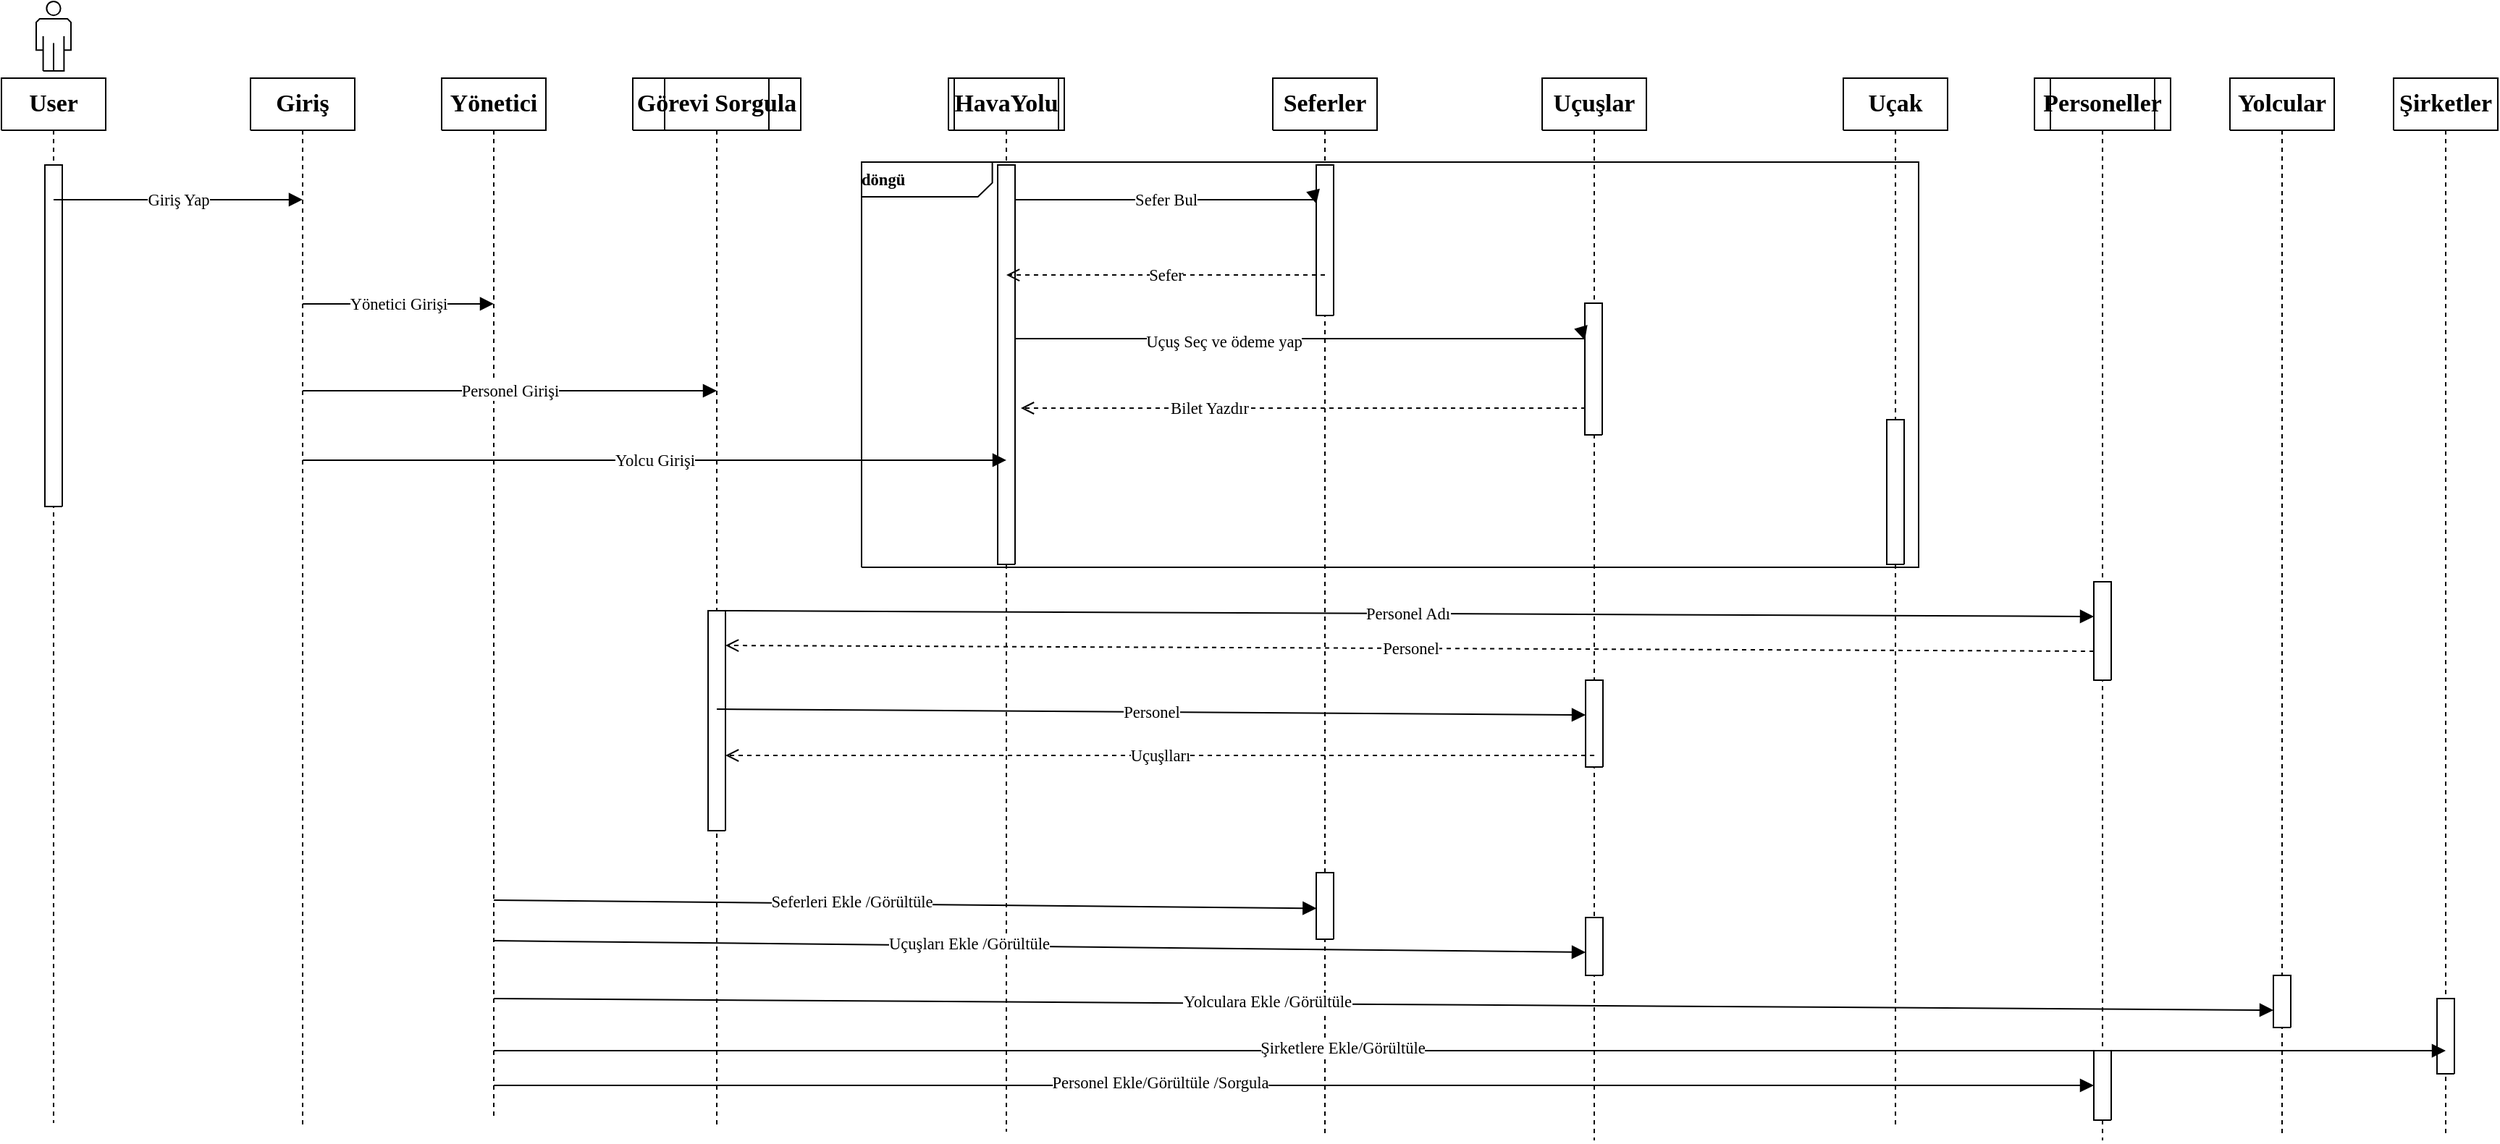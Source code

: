 <mxfile version="22.1.18" type="device">
  <diagram name="Sayfa-1" id="Page-1">
    <mxGraphModel dx="1167" dy="641" grid="1" gridSize="10" guides="1" tooltips="1" connect="1" arrows="1" fold="1" page="1" pageScale="1" pageWidth="827" pageHeight="1169" math="0" shadow="0">
      <root>
        <mxCell id="0" />
        <mxCell id="1" parent="0" />
        <UserObject label="" tags="Arkaplan" id="2">
          <mxCell style="vsdxID=13;fillColor=#FFFFFF;gradientColor=none;shape=stencil(nZBLDoAgDERP0z3SIyjew0SURgSD+Lu9kMZoXLhwN9O+tukAlrNpJg1SzDH4QW/URgNYgZTkjA4UkwJUgGXng+6DX1zLfmoymdXo17xh5zmRJ6Q42BWCfc2oJfdAr+Yv+AP9Cb7OJ3H/2JG1HNGz/84klThPVCc=);points=[[0.5,1.67,0],[0.5,2.33,0],[0.5,3,0],[0.5,3.78,0],[0.5,4.33,0],[0.5,5.44,0],[0.5,6,0],[0.5,6.56,0],[0.5,7.33,0],[0.5,8.22,0],[0.5,8.78,0],[0.5,9.33,0],[0.5,10.22,0],[0.5,11,0],[0.5,11.29,0],[0.5,11.29,0],[0.5,11.29,0],[0.5,11.29,0],[0.5,11.29,0],[0.5,11.29,0],[0.5,11.29,0],[0.5,11.29,0],[0.5,11.29,0],[0.5,11.29,0],[0.5,11.29,0],[0.5,11.29,0],[0.5,11.29,0],[0.5,11.29,0],[0.5,11.29,0],[0.5,11.29,0],[0.5,11.29,0],[0.5,11.29,0],[0.5,11.29,0],[0.5,11.29,0],[0.5,11.29,0],[0.5,11.29,0],[0.5,11.29,0],[0.5,11.29,0],[0.5,11.29,0]];labelBackgroundColor=none;rounded=0;html=1;whiteSpace=wrap;" parent="1" vertex="1">
            <mxGeometry x="914" y="82" width="72" height="36" as="geometry" />
          </mxCell>
        </UserObject>
        <mxCell id="3" style="vsdxID=14;fillColor=#FFFFFF;gradientColor=none;shape=stencil(nZBLDoAgDERP0z3SIyjew0SURgSD+Lu9kMZoXLhwN9O+tukAlrNpJg1SzDH4QW/URgNYgZTkjA4UkwJUgGXng+6DX1zLfmoymdXo17xh5zmRJ6Q42BWCfc2oJfdAr+Yv+AP9Cb7OJ3H/2JG1HNGz/84klThPVCc=);points=[[0.5,1.67,0],[0.5,2.33,0],[0.5,3,0],[0.5,3.78,0],[0.5,4.33,0],[0.5,5.44,0],[0.5,6,0],[0.5,6.56,0],[0.5,7.33,0],[0.5,8.22,0],[0.5,8.78,0],[0.5,9.33,0],[0.5,10.22,0],[0.5,11,0],[0.5,11.29,0],[0.5,11.29,0],[0.5,11.29,0],[0.5,11.29,0],[0.5,11.29,0],[0.5,11.29,0],[0.5,11.29,0],[0.5,11.29,0],[0.5,11.29,0],[0.5,11.29,0],[0.5,11.29,0],[0.5,11.29,0],[0.5,11.29,0],[0.5,11.29,0],[0.5,11.29,0],[0.5,11.29,0],[0.5,11.29,0],[0.5,11.29,0],[0.5,11.29,0],[0.5,11.29,0],[0.5,11.29,0],[0.5,11.29,0],[0.5,11.29,0],[0.5,11.29,0],[0.5,11.29,0]];labelBackgroundColor=none;rounded=0;html=1;whiteSpace=wrap;" parent="2" vertex="1">
          <mxGeometry width="72" height="36" as="geometry" />
        </mxCell>
        <mxCell id="4" style="vsdxID=15;fillColor=#FFFFFF;gradientColor=none;shape=stencil(1VFBDsIgEHwNRxKE+IJa/7GxSyFiaRa07e+FLImtB+/eZnZmdgkjTJcczCi0SpniHRc/ZCfMRWjtJ4fkc0HC9MJ0NhKOFJ/TwHyG6qzoEV91w8q5s6oRrTamJ8X8yl6gW9GoeZuVtgP9vUitElafJMUM2cfpEA1AI8pyRNoAYwuylBbEeTf+h2cV8Plm60Pglvb6dy1lxJWa/g0=);points=[[0.5,1.67,0],[0.5,2.33,0],[0.5,3,0],[0.5,3.78,0],[0.5,4.33,0],[0.5,5.44,0],[0.5,6,0],[0.5,6.56,0],[0.5,7.33,0],[0.5,8.22,0],[0.5,8.78,0],[0.5,9.33,0],[0.5,10.22,0],[0.5,11,0],[0.5,11.29,0],[0.5,11.29,0],[0.5,11.29,0],[0.5,11.29,0],[0.5,11.29,0],[0.5,11.29,0],[0.5,11.29,0],[0.5,11.29,0],[0.5,11.29,0],[0.5,11.29,0],[0.5,11.29,0],[0.5,11.29,0],[0.5,11.29,0],[0.5,11.29,0],[0.5,11.29,0],[0.5,11.29,0],[0.5,11.29,0],[0.5,11.29,0],[0.5,11.29,0],[0.5,11.29,0],[0.5,11.29,0],[0.5,11.29,0],[0.5,11.29,0],[0.5,11.29,0],[0.5,11.29,0]];labelBackgroundColor=none;rounded=0;html=1;whiteSpace=wrap;" parent="2" vertex="1">
          <mxGeometry x="24" y="-5" width="24" height="1" as="geometry" />
        </mxCell>
        <mxCell id="5" value="" style="vsdxID=17;edgeStyle=none;dashed=1;startArrow=none;endArrow=none;startSize=5;endSize=5;spacingTop=0;spacingBottom=0;spacingLeft=0;spacingRight=0;verticalAlign=middle;html=1;labelBackgroundColor=#ffffff;rounded=0;" parent="2" edge="1">
          <mxGeometry relative="1" as="geometry">
            <Array as="points" />
            <mxPoint x="36" y="36" as="sourcePoint" />
            <mxPoint x="36" y="730" as="targetPoint" />
          </mxGeometry>
        </mxCell>
        <mxCell id="6" value="&lt;div style=&quot;font-size: 1px&quot;&gt;&lt;font style=&quot;font-size:16.93px;font-family:Calibri;color:#000000;direction:ltr;letter-spacing:0px;line-height:120%;opacity:1&quot;&gt;&lt;b&gt;Seferler&lt;br/&gt;&lt;/b&gt;&lt;/font&gt;&lt;/div&gt;" style="text;vsdxID=13;fillColor=none;gradientColor=none;points=[[0.5,1.67,0],[0.5,2.33,0],[0.5,3,0],[0.5,3.78,0],[0.5,4.33,0],[0.5,5.44,0],[0.5,6,0],[0.5,6.56,0],[0.5,7.33,0],[0.5,8.22,0],[0.5,8.78,0],[0.5,9.33,0],[0.5,10.22,0],[0.5,11,0],[0.5,11.29,0],[0.5,11.29,0],[0.5,11.29,0],[0.5,11.29,0],[0.5,11.29,0],[0.5,11.29,0],[0.5,11.29,0],[0.5,11.29,0],[0.5,11.29,0],[0.5,11.29,0],[0.5,11.29,0],[0.5,11.29,0],[0.5,11.29,0],[0.5,11.29,0],[0.5,11.29,0],[0.5,11.29,0],[0.5,11.29,0],[0.5,11.29,0],[0.5,11.29,0],[0.5,11.29,0],[0.5,11.29,0],[0.5,11.29,0],[0.5,11.29,0],[0.5,11.29,0],[0.5,11.29,0]];labelBackgroundColor=none;rounded=0;html=1;whiteSpace=wrap;verticalAlign=middle;align=center;overflow=width;strokeColor=none;;html=1;" parent="2" vertex="1">
          <mxGeometry width="72" height="36" as="geometry" />
        </mxCell>
        <UserObject label="" tags="Arkaplan" id="7">
          <mxCell style="vsdxID=21;fillColor=#FFFFFF;gradientColor=none;shape=stencil(nZBLDoAgDERP0z3SIyjew0SURgSD+Lu9kMZoXLhwN9O+tukAlrNpJg1SzDH4QW/URgNYgZTkjA4UkwJUgGXng+6DX1zLfmoymdXo17xh5zmRJ6Q42BWCfc2oJfdAr+Yv+AP9Cb7OJ3H/2JG1HNGz/84klThPVCc=);points=[[0.5,1.67,0],[0.5,2.33,0],[0.5,3,0],[0.5,3.78,0],[0.5,4.33,0],[0.5,5.44,0],[0.5,6,0],[0.5,6.56,0],[0.5,7.33,0],[0.5,8.22,0],[0.5,8.78,0],[0.5,9.33,0],[0.5,10.22,0],[0.5,11,0],[0.5,11.29,0],[0.5,11.29,0],[0.5,11.29,0],[0.5,11.29,0],[0.5,11.29,0],[0.5,11.29,0],[0.5,11.29,0],[0.5,11.29,0],[0.5,11.29,0],[0.5,11.29,0],[0.5,11.29,0],[0.5,11.29,0],[0.5,11.29,0],[0.5,11.29,0],[0.5,11.29,0],[0.5,11.29,0],[0.5,11.29,0],[0.5,11.29,0],[0.5,11.29,0],[0.5,11.29,0],[0.5,11.29,0],[0.5,11.29,0],[0.5,11.29,0],[0.5,11.29,0],[0.5,11.29,0]];labelBackgroundColor=none;rounded=0;html=1;whiteSpace=wrap;" parent="1" vertex="1">
            <mxGeometry x="36" y="82" width="72" height="36" as="geometry" />
          </mxCell>
        </UserObject>
        <mxCell id="8" style="vsdxID=22;fillColor=#FFFFFF;gradientColor=none;shape=stencil(nZBLDoAgDERP0z3SIyjew0SURgSD+Lu9kMZoXLhwN9O+tukAlrNpJg1SzDH4QW/URgNYgZTkjA4UkwJUgGXng+6DX1zLfmoymdXo17xh5zmRJ6Q42BWCfc2oJfdAr+Yv+AP9Cb7OJ3H/2JG1HNGz/84klThPVCc=);points=[[0.5,1.67,0],[0.5,2.33,0],[0.5,3,0],[0.5,3.78,0],[0.5,4.33,0],[0.5,5.44,0],[0.5,6,0],[0.5,6.56,0],[0.5,7.33,0],[0.5,8.22,0],[0.5,8.78,0],[0.5,9.33,0],[0.5,10.22,0],[0.5,11,0],[0.5,11.29,0],[0.5,11.29,0],[0.5,11.29,0],[0.5,11.29,0],[0.5,11.29,0],[0.5,11.29,0],[0.5,11.29,0],[0.5,11.29,0],[0.5,11.29,0],[0.5,11.29,0],[0.5,11.29,0],[0.5,11.29,0],[0.5,11.29,0],[0.5,11.29,0],[0.5,11.29,0],[0.5,11.29,0],[0.5,11.29,0],[0.5,11.29,0],[0.5,11.29,0],[0.5,11.29,0],[0.5,11.29,0],[0.5,11.29,0],[0.5,11.29,0],[0.5,11.29,0],[0.5,11.29,0]];labelBackgroundColor=none;rounded=0;html=1;whiteSpace=wrap;" parent="7" vertex="1">
          <mxGeometry width="72" height="36" as="geometry" />
        </mxCell>
        <mxCell id="9" style="vsdxID=23;fillColor=#FFFFFF;gradientColor=none;shape=stencil(tZTNDoIwDICfZkeSsQXFM+J7LDJgcTJSpuDbu6USgQhBord2/dr1LyU8aUpRS8JoY8FcZKsyWxJ+JIypqpSgrJMITwlPcgOyAHOrMtRr4UkvXc3dR+jQj1HvwugD1ZCifkJWq2qejdaj+wV0K8kXyHCMsmgePaxH++asy2B9XfFmdGkE8ReTjbazux+FXV7E8dLyKTtEBZydCSabAH3HUO1GrZ4Eol0gOtUEYKywylSj7dMCChm4T4Jci+Llh6amlbIePG9O63N9f0nLCe/TkCut8bIM7dNT4p7wDPH0CQ==);points=[[0.5,1.67,0],[0.5,2.33,0],[0.5,3,0],[0.5,3.78,0],[0.5,4.33,0],[0.5,5.44,0],[0.5,6,0],[0.5,6.56,0],[0.5,7.33,0],[0.5,8.22,0],[0.5,8.78,0],[0.5,9.33,0],[0.5,10.22,0],[0.5,11,0],[0.5,11.29,0],[0.5,11.29,0],[0.5,11.29,0],[0.5,11.29,0],[0.5,11.29,0],[0.5,11.29,0],[0.5,11.29,0],[0.5,11.29,0],[0.5,11.29,0],[0.5,11.29,0],[0.5,11.29,0],[0.5,11.29,0],[0.5,11.29,0],[0.5,11.29,0],[0.5,11.29,0],[0.5,11.29,0],[0.5,11.29,0],[0.5,11.29,0],[0.5,11.29,0],[0.5,11.29,0],[0.5,11.29,0],[0.5,11.29,0],[0.5,11.29,0],[0.5,11.29,0],[0.5,11.29,0]];labelBackgroundColor=none;rounded=0;html=1;whiteSpace=wrap;" parent="7" vertex="1">
          <mxGeometry x="24" y="-53" width="24" height="48" as="geometry" />
        </mxCell>
        <mxCell id="10" value="" style="vsdxID=25;edgeStyle=none;dashed=1;startArrow=none;endArrow=none;startSize=5;endSize=5;spacingTop=0;spacingBottom=0;spacingLeft=0;spacingRight=0;verticalAlign=middle;html=1;labelBackgroundColor=#ffffff;rounded=0;" parent="7" edge="1">
          <mxGeometry relative="1" as="geometry">
            <Array as="points" />
            <mxPoint x="36" y="36" as="sourcePoint" />
            <mxPoint x="36" y="722" as="targetPoint" />
          </mxGeometry>
        </mxCell>
        <mxCell id="11" value="&lt;div style=&quot;font-size: 1px&quot;&gt;&lt;font style=&quot;font-size:16.93px;font-family:Calibri;color:#000000;direction:ltr;letter-spacing:0px;line-height:120%;opacity:1&quot;&gt;&lt;b&gt;User&lt;br/&gt;&lt;/b&gt;&lt;/font&gt;&lt;/div&gt;" style="text;vsdxID=21;fillColor=none;gradientColor=none;points=[[0.5,1.67,0],[0.5,2.33,0],[0.5,3,0],[0.5,3.78,0],[0.5,4.33,0],[0.5,5.44,0],[0.5,6,0],[0.5,6.56,0],[0.5,7.33,0],[0.5,8.22,0],[0.5,8.78,0],[0.5,9.33,0],[0.5,10.22,0],[0.5,11,0],[0.5,11.29,0],[0.5,11.29,0],[0.5,11.29,0],[0.5,11.29,0],[0.5,11.29,0],[0.5,11.29,0],[0.5,11.29,0],[0.5,11.29,0],[0.5,11.29,0],[0.5,11.29,0],[0.5,11.29,0],[0.5,11.29,0],[0.5,11.29,0],[0.5,11.29,0],[0.5,11.29,0],[0.5,11.29,0],[0.5,11.29,0],[0.5,11.29,0],[0.5,11.29,0],[0.5,11.29,0],[0.5,11.29,0],[0.5,11.29,0],[0.5,11.29,0],[0.5,11.29,0],[0.5,11.29,0]];labelBackgroundColor=none;rounded=0;html=1;whiteSpace=wrap;verticalAlign=middle;align=center;overflow=width;strokeColor=none;;html=1;" parent="7" vertex="1">
          <mxGeometry width="72" height="36" as="geometry" />
        </mxCell>
        <UserObject label="" tags="Arkaplan" id="12">
          <mxCell style="vsdxID=26;fillColor=#FFFFFF;gradientColor=none;shape=stencil(nZBLDoAgDERP0z3SIyjew0SURgSD+Lu9kMZoXLhwN9O+tukAlrNpJg1SzDH4QW/URgNYgZTkjA4UkwJUgGXng+6DX1zLfmoymdXo17xh5zmRJ6Q42BWCfc2oJfdAr+Yv+AP9Cb7OJ3H/2JG1HNGz/84klThPVCc=);points=[[0.5,11.56,0],[0.5,12.11,0],[0.5,13,0],[0.5,13.78,0],[0.5,14.44,0],[0.5,14.89,0],[0.5,15.78,0],[0.5,16.56,0],[0.5,17.22,0],[0.5,17.67,0],[0.5,18.67,0],[0.5,19.33,0],[0.5,20,0],[0.5,20.22,0],[0.5,20.22,0],[0.5,20.22,0],[0.5,20.22,0],[0.5,20.22,0],[0.5,20.22,0],[0.5,20.22,0],[0.5,20.22,0],[0.5,20.22,0],[0.5,20.22,0],[0.5,20.22,0],[0.5,20.22,0]];labelBackgroundColor=none;rounded=0;html=1;whiteSpace=wrap;" parent="1" vertex="1">
            <mxGeometry x="690" y="82" width="80" height="36" as="geometry" />
          </mxCell>
        </UserObject>
        <mxCell id="13" style="vsdxID=27;fillColor=#FFFFFF;gradientColor=none;shape=stencil(nZBLDoAgDERP0z3SIyjew0SURgSD+Lu9kMZoXLhwN9O+tukAlrNpJg1SzDH4QW/URgNYgZTkjA4UkwJUgGXng+6DX1zLfmoymdXo17xh5zmRJ6Q42BWCfc2oJfdAr+Yv+AP9Cb7OJ3H/2JG1HNGz/84klThPVCc=);points=[[0.5,1.67,0],[0.5,2.33,0],[0.5,3,0],[0.5,3.78,0],[0.5,4.33,0],[0.5,5.44,0],[0.5,6,0],[0.5,6.56,0],[0.5,7.33,0],[0.5,8.22,0],[0.5,8.78,0],[0.5,9.33,0],[0.5,10.22,0],[0.5,11,0],[0.5,11.29,0],[0.5,11.29,0],[0.5,11.29,0],[0.5,11.29,0],[0.5,11.29,0],[0.5,11.29,0],[0.5,11.29,0],[0.5,11.29,0],[0.5,11.29,0],[0.5,11.29,0],[0.5,11.29,0],[0.5,11.29,0],[0.5,11.29,0],[0.5,11.29,0],[0.5,11.29,0],[0.5,11.29,0],[0.5,11.29,0],[0.5,11.29,0],[0.5,11.29,0],[0.5,11.29,0],[0.5,11.29,0],[0.5,11.29,0],[0.5,11.29,0],[0.5,11.29,0],[0.5,11.29,0]];labelBackgroundColor=none;rounded=0;html=1;whiteSpace=wrap;" parent="12" vertex="1">
          <mxGeometry x="4" width="72" height="36" as="geometry" />
        </mxCell>
        <mxCell id="14" style="vsdxID=28;fillColor=#FFFFFF;gradientColor=none;shape=stencil(1VFBDsIgEHwNRxKE+IJa/7GxSyFiaRa07e+FLImtB+/eZnZmdgkjTJcczCi0SpniHRc/ZCfMRWjtJ4fkc0HC9MJ0NhKOFJ/TwHyG6qzoEV91w8q5s6oRrTamJ8X8yl6gW9GoeZuVtgP9vUitElafJMUM2cfpEA1AI8pyRNoAYwuylBbEeTf+h2cV8Plm60Pglvb6dy1lxJWa/g0=);points=[[0.5,1.67,0],[0.5,2.33,0],[0.5,3,0],[0.5,3.78,0],[0.5,4.33,0],[0.5,5.44,0],[0.5,6,0],[0.5,6.56,0],[0.5,7.33,0],[0.5,8.22,0],[0.5,8.78,0],[0.5,9.33,0],[0.5,10.22,0],[0.5,11,0],[0.5,11.29,0],[0.5,11.29,0],[0.5,11.29,0],[0.5,11.29,0],[0.5,11.29,0],[0.5,11.29,0],[0.5,11.29,0],[0.5,11.29,0],[0.5,11.29,0],[0.5,11.29,0],[0.5,11.29,0],[0.5,11.29,0],[0.5,11.29,0],[0.5,11.29,0],[0.5,11.29,0],[0.5,11.29,0],[0.5,11.29,0],[0.5,11.29,0],[0.5,11.29,0],[0.5,11.29,0],[0.5,11.29,0],[0.5,11.29,0],[0.5,11.29,0],[0.5,11.29,0],[0.5,11.29,0]];labelBackgroundColor=none;rounded=0;html=1;whiteSpace=wrap;" parent="12" vertex="1">
          <mxGeometry x="28" y="-5" width="24" height="1" as="geometry" />
        </mxCell>
        <mxCell id="15" value="" style="vsdxID=30;edgeStyle=none;dashed=1;startArrow=none;endArrow=none;startSize=5;endSize=5;spacingTop=0;spacingBottom=0;spacingLeft=0;spacingRight=0;verticalAlign=middle;html=1;labelBackgroundColor=#ffffff;rounded=0;" parent="12" edge="1">
          <mxGeometry relative="1" as="geometry">
            <Array as="points" />
            <mxPoint x="40" y="36" as="sourcePoint" />
            <mxPoint x="40" y="728" as="targetPoint" />
          </mxGeometry>
        </mxCell>
        <mxCell id="16" value="&lt;div style=&quot;font-size: 1px&quot;&gt;&lt;font style=&quot;font-size:16.93px;font-family:Calibri;color:#000000;direction:ltr;letter-spacing:0px;line-height:120%;opacity:1&quot;&gt;&lt;b&gt;HavaYolu&lt;br/&gt;&lt;/b&gt;&lt;/font&gt;&lt;/div&gt;" style="text;vsdxID=26;fillColor=none;gradientColor=none;points=[[0.5,11.56,0],[0.5,12.11,0],[0.5,13,0],[0.5,13.78,0],[0.5,14.44,0],[0.5,14.89,0],[0.5,15.78,0],[0.5,16.56,0],[0.5,17.22,0],[0.5,17.67,0],[0.5,18.67,0],[0.5,19.33,0],[0.5,20,0],[0.5,20.22,0],[0.5,20.22,0],[0.5,20.22,0],[0.5,20.22,0],[0.5,20.22,0],[0.5,20.22,0],[0.5,20.22,0],[0.5,20.22,0],[0.5,20.22,0],[0.5,20.22,0],[0.5,20.22,0],[0.5,20.22,0]];labelBackgroundColor=none;rounded=0;html=1;whiteSpace=wrap;verticalAlign=middle;align=center;overflow=width;strokeColor=none;;html=1;" parent="12" vertex="1">
          <mxGeometry width="80" height="36" as="geometry" />
        </mxCell>
        <UserObject label="" tags="Arkaplan" id="17">
          <mxCell style="vsdxID=33;fillColor=#FFFFFF;gradientColor=none;shape=stencil(nZBLDoAgDERP0z3SIyjew0SURgSD+Lu9kMZoXLhwN9O+tukAlrNpJg1SzDH4QW/URgNYgZTkjA4UkwJUgGXng+6DX1zLfmoymdXo17xh5zmRJ6Q42BWCfc2oJfdAr+Yv+AP9Cb7OJ3H/2JG1HNGz/84klThPVCc=);points=[[0.5,1.67,0],[0.5,2.33,0],[0.5,3,0],[0.5,3.78,0],[0.5,4.33,0],[0.5,5.44,0],[0.5,6,0],[0.5,6.56,0],[0.5,7.33,0],[0.5,8.22,0],[0.5,8.78,0],[0.5,9.33,0],[0.5,10.22,0],[0.5,11,0],[0.5,11.29,0],[0.5,11.29,0],[0.5,11.29,0],[0.5,11.29,0],[0.5,11.29,0],[0.5,11.29,0],[0.5,11.29,0],[0.5,11.29,0],[0.5,11.29,0],[0.5,11.29,0],[0.5,11.29,0],[0.5,11.29,0],[0.5,11.29,0],[0.5,11.29,0],[0.5,11.29,0],[0.5,11.29,0],[0.5,11.29,0],[0.5,11.29,0],[0.5,11.29,0],[0.5,11.29,0],[0.5,11.29,0],[0.5,11.29,0],[0.5,11.29,0],[0.5,11.29,0],[0.5,11.29,0]];labelBackgroundColor=none;rounded=0;html=1;whiteSpace=wrap;" parent="1" vertex="1">
            <mxGeometry x="1100" y="82" width="72" height="36" as="geometry" />
          </mxCell>
        </UserObject>
        <mxCell id="18" style="vsdxID=34;fillColor=#FFFFFF;gradientColor=none;shape=stencil(nZBLDoAgDERP0z3SIyjew0SURgSD+Lu9kMZoXLhwN9O+tukAlrNpJg1SzDH4QW/URgNYgZTkjA4UkwJUgGXng+6DX1zLfmoymdXo17xh5zmRJ6Q42BWCfc2oJfdAr+Yv+AP9Cb7OJ3H/2JG1HNGz/84klThPVCc=);points=[[0.5,1.67,0],[0.5,2.33,0],[0.5,3,0],[0.5,3.78,0],[0.5,4.33,0],[0.5,5.44,0],[0.5,6,0],[0.5,6.56,0],[0.5,7.33,0],[0.5,8.22,0],[0.5,8.78,0],[0.5,9.33,0],[0.5,10.22,0],[0.5,11,0],[0.5,11.29,0],[0.5,11.29,0],[0.5,11.29,0],[0.5,11.29,0],[0.5,11.29,0],[0.5,11.29,0],[0.5,11.29,0],[0.5,11.29,0],[0.5,11.29,0],[0.5,11.29,0],[0.5,11.29,0],[0.5,11.29,0],[0.5,11.29,0],[0.5,11.29,0],[0.5,11.29,0],[0.5,11.29,0],[0.5,11.29,0],[0.5,11.29,0],[0.5,11.29,0],[0.5,11.29,0],[0.5,11.29,0],[0.5,11.29,0],[0.5,11.29,0],[0.5,11.29,0],[0.5,11.29,0]];labelBackgroundColor=none;rounded=0;html=1;whiteSpace=wrap;" parent="17" vertex="1">
          <mxGeometry width="72" height="36" as="geometry" />
        </mxCell>
        <mxCell id="19" style="vsdxID=35;fillColor=#FFFFFF;gradientColor=none;shape=stencil(1VFBDsIgEHwNRxKE+IJa/7GxSyFiaRa07e+FLImtB+/eZnZmdgkjTJcczCi0SpniHRc/ZCfMRWjtJ4fkc0HC9MJ0NhKOFJ/TwHyG6qzoEV91w8q5s6oRrTamJ8X8yl6gW9GoeZuVtgP9vUitElafJMUM2cfpEA1AI8pyRNoAYwuylBbEeTf+h2cV8Plm60Pglvb6dy1lxJWa/g0=);points=[[0.5,1.67,0],[0.5,2.33,0],[0.5,3,0],[0.5,3.78,0],[0.5,4.33,0],[0.5,5.44,0],[0.5,6,0],[0.5,6.56,0],[0.5,7.33,0],[0.5,8.22,0],[0.5,8.78,0],[0.5,9.33,0],[0.5,10.22,0],[0.5,11,0],[0.5,11.29,0],[0.5,11.29,0],[0.5,11.29,0],[0.5,11.29,0],[0.5,11.29,0],[0.5,11.29,0],[0.5,11.29,0],[0.5,11.29,0],[0.5,11.29,0],[0.5,11.29,0],[0.5,11.29,0],[0.5,11.29,0],[0.5,11.29,0],[0.5,11.29,0],[0.5,11.29,0],[0.5,11.29,0],[0.5,11.29,0],[0.5,11.29,0],[0.5,11.29,0],[0.5,11.29,0],[0.5,11.29,0],[0.5,11.29,0],[0.5,11.29,0],[0.5,11.29,0],[0.5,11.29,0]];labelBackgroundColor=none;rounded=0;html=1;whiteSpace=wrap;" parent="17" vertex="1">
          <mxGeometry x="24" y="-5" width="24" height="1" as="geometry" />
        </mxCell>
        <mxCell id="20" value="" style="vsdxID=37;edgeStyle=none;dashed=1;startArrow=none;endArrow=none;startSize=5;endSize=5;spacingTop=0;spacingBottom=0;spacingLeft=0;spacingRight=0;verticalAlign=middle;html=1;labelBackgroundColor=#ffffff;rounded=0;" parent="17" edge="1">
          <mxGeometry relative="1" as="geometry">
            <Array as="points" />
            <mxPoint x="36" y="36" as="sourcePoint" />
            <mxPoint x="36" y="734" as="targetPoint" />
          </mxGeometry>
        </mxCell>
        <mxCell id="21" value="&lt;div style=&quot;font-size: 1px&quot;&gt;&lt;font style=&quot;font-size:16.93px;font-family:Calibri;color:#000000;direction:ltr;letter-spacing:0px;line-height:120%;opacity:1&quot;&gt;&lt;b&gt;Uçuşlar&lt;br/&gt;&lt;/b&gt;&lt;/font&gt;&lt;/div&gt;" style="text;vsdxID=33;fillColor=none;gradientColor=none;points=[[0.5,1.67,0],[0.5,2.33,0],[0.5,3,0],[0.5,3.78,0],[0.5,4.33,0],[0.5,5.44,0],[0.5,6,0],[0.5,6.56,0],[0.5,7.33,0],[0.5,8.22,0],[0.5,8.78,0],[0.5,9.33,0],[0.5,10.22,0],[0.5,11,0],[0.5,11.29,0],[0.5,11.29,0],[0.5,11.29,0],[0.5,11.29,0],[0.5,11.29,0],[0.5,11.29,0],[0.5,11.29,0],[0.5,11.29,0],[0.5,11.29,0],[0.5,11.29,0],[0.5,11.29,0],[0.5,11.29,0],[0.5,11.29,0],[0.5,11.29,0],[0.5,11.29,0],[0.5,11.29,0],[0.5,11.29,0],[0.5,11.29,0],[0.5,11.29,0],[0.5,11.29,0],[0.5,11.29,0],[0.5,11.29,0],[0.5,11.29,0],[0.5,11.29,0],[0.5,11.29,0]];labelBackgroundColor=none;rounded=0;html=1;whiteSpace=wrap;verticalAlign=middle;align=center;overflow=width;strokeColor=none;;html=1;" parent="17" vertex="1">
          <mxGeometry width="72" height="36" as="geometry" />
        </mxCell>
        <UserObject label="" tags="Arkaplan" id="22">
          <mxCell style="vsdxID=39;fillColor=#FFFFFF;gradientColor=none;shape=stencil(nZBLDoAgDERP0z3SIyjew0SURgSD+Lu9kMZoXLhwN9O+tukAlrNpJg1SzDH4QW/URgNYgZTkjA4UkwJUgGXng+6DX1zLfmoymdXo17xh5zmRJ6Q42BWCfc2oJfdAr+Yv+AP9Cb7OJ3H/2JG1HNGz/84klThPVCc=);points=[[0.5,1.67,0],[0.5,2.33,0],[0.5,3,0],[0.5,3.78,0],[0.5,4.33,0],[0.5,5.44,0],[0.5,6,0],[0.5,6.56,0],[0.5,7.33,0],[0.5,8.22,0],[0.5,8.78,0],[0.5,9.33,0],[0.5,10.22,0],[0.5,11,0],[0.5,11.29,0],[0.5,11.29,0],[0.5,11.29,0],[0.5,11.29,0],[0.5,11.29,0],[0.5,11.29,0],[0.5,11.29,0],[0.5,11.29,0],[0.5,11.29,0],[0.5,11.29,0],[0.5,11.29,0],[0.5,11.29,0],[0.5,11.29,0],[0.5,11.29,0],[0.5,11.29,0],[0.5,11.29,0],[0.5,11.29,0],[0.5,11.29,0],[0.5,11.29,0],[0.5,11.29,0],[0.5,11.29,0],[0.5,11.29,0],[0.5,11.29,0],[0.5,11.29,0],[0.5,11.29,0]];labelBackgroundColor=none;rounded=0;html=1;whiteSpace=wrap;" parent="1" vertex="1">
            <mxGeometry x="1308" y="82" width="72" height="36" as="geometry" />
          </mxCell>
        </UserObject>
        <mxCell id="23" style="vsdxID=40;fillColor=#FFFFFF;gradientColor=none;shape=stencil(nZBLDoAgDERP0z3SIyjew0SURgSD+Lu9kMZoXLhwN9O+tukAlrNpJg1SzDH4QW/URgNYgZTkjA4UkwJUgGXng+6DX1zLfmoymdXo17xh5zmRJ6Q42BWCfc2oJfdAr+Yv+AP9Cb7OJ3H/2JG1HNGz/84klThPVCc=);points=[[0.5,1.67,0],[0.5,2.33,0],[0.5,3,0],[0.5,3.78,0],[0.5,4.33,0],[0.5,5.44,0],[0.5,6,0],[0.5,6.56,0],[0.5,7.33,0],[0.5,8.22,0],[0.5,8.78,0],[0.5,9.33,0],[0.5,10.22,0],[0.5,11,0],[0.5,11.29,0],[0.5,11.29,0],[0.5,11.29,0],[0.5,11.29,0],[0.5,11.29,0],[0.5,11.29,0],[0.5,11.29,0],[0.5,11.29,0],[0.5,11.29,0],[0.5,11.29,0],[0.5,11.29,0],[0.5,11.29,0],[0.5,11.29,0],[0.5,11.29,0],[0.5,11.29,0],[0.5,11.29,0],[0.5,11.29,0],[0.5,11.29,0],[0.5,11.29,0],[0.5,11.29,0],[0.5,11.29,0],[0.5,11.29,0],[0.5,11.29,0],[0.5,11.29,0],[0.5,11.29,0]];labelBackgroundColor=none;rounded=0;html=1;whiteSpace=wrap;" parent="22" vertex="1">
          <mxGeometry width="72" height="36" as="geometry" />
        </mxCell>
        <mxCell id="24" style="vsdxID=41;fillColor=#FFFFFF;gradientColor=none;shape=stencil(1VFBDsIgEHwNRxKE+IJa/7GxSyFiaRa07e+FLImtB+/eZnZmdgkjTJcczCi0SpniHRc/ZCfMRWjtJ4fkc0HC9MJ0NhKOFJ/TwHyG6qzoEV91w8q5s6oRrTamJ8X8yl6gW9GoeZuVtgP9vUitElafJMUM2cfpEA1AI8pyRNoAYwuylBbEeTf+h2cV8Plm60Pglvb6dy1lxJWa/g0=);points=[[0.5,1.67,0],[0.5,2.33,0],[0.5,3,0],[0.5,3.78,0],[0.5,4.33,0],[0.5,5.44,0],[0.5,6,0],[0.5,6.56,0],[0.5,7.33,0],[0.5,8.22,0],[0.5,8.78,0],[0.5,9.33,0],[0.5,10.22,0],[0.5,11,0],[0.5,11.29,0],[0.5,11.29,0],[0.5,11.29,0],[0.5,11.29,0],[0.5,11.29,0],[0.5,11.29,0],[0.5,11.29,0],[0.5,11.29,0],[0.5,11.29,0],[0.5,11.29,0],[0.5,11.29,0],[0.5,11.29,0],[0.5,11.29,0],[0.5,11.29,0],[0.5,11.29,0],[0.5,11.29,0],[0.5,11.29,0],[0.5,11.29,0],[0.5,11.29,0],[0.5,11.29,0],[0.5,11.29,0],[0.5,11.29,0],[0.5,11.29,0],[0.5,11.29,0],[0.5,11.29,0]];labelBackgroundColor=none;rounded=0;html=1;whiteSpace=wrap;" parent="22" vertex="1">
          <mxGeometry x="24" y="-5" width="24" height="1" as="geometry" />
        </mxCell>
        <mxCell id="25" value="" style="vsdxID=43;edgeStyle=none;dashed=1;startArrow=none;endArrow=none;startSize=5;endSize=5;spacingTop=0;spacingBottom=0;spacingLeft=0;spacingRight=0;verticalAlign=middle;html=1;labelBackgroundColor=#ffffff;rounded=0;" parent="22" edge="1">
          <mxGeometry relative="1" as="geometry">
            <Array as="points" />
            <mxPoint x="36" y="36" as="sourcePoint" />
            <mxPoint x="36" y="724" as="targetPoint" />
          </mxGeometry>
        </mxCell>
        <mxCell id="26" value="&lt;div style=&quot;font-size: 1px&quot;&gt;&lt;font style=&quot;font-size:16.93px;font-family:Calibri;color:#000000;direction:ltr;letter-spacing:0px;line-height:120%;opacity:1&quot;&gt;&lt;b&gt;Uçak&lt;br/&gt;&lt;/b&gt;&lt;/font&gt;&lt;/div&gt;" style="text;vsdxID=39;fillColor=none;gradientColor=none;points=[[0.5,1.67,0],[0.5,2.33,0],[0.5,3,0],[0.5,3.78,0],[0.5,4.33,0],[0.5,5.44,0],[0.5,6,0],[0.5,6.56,0],[0.5,7.33,0],[0.5,8.22,0],[0.5,8.78,0],[0.5,9.33,0],[0.5,10.22,0],[0.5,11,0],[0.5,11.29,0],[0.5,11.29,0],[0.5,11.29,0],[0.5,11.29,0],[0.5,11.29,0],[0.5,11.29,0],[0.5,11.29,0],[0.5,11.29,0],[0.5,11.29,0],[0.5,11.29,0],[0.5,11.29,0],[0.5,11.29,0],[0.5,11.29,0],[0.5,11.29,0],[0.5,11.29,0],[0.5,11.29,0],[0.5,11.29,0],[0.5,11.29,0],[0.5,11.29,0],[0.5,11.29,0],[0.5,11.29,0],[0.5,11.29,0],[0.5,11.29,0],[0.5,11.29,0],[0.5,11.29,0]];labelBackgroundColor=none;rounded=0;html=1;whiteSpace=wrap;verticalAlign=middle;align=center;overflow=width;strokeColor=none;;html=1;" parent="22" vertex="1">
          <mxGeometry width="72" height="36" as="geometry" />
        </mxCell>
        <UserObject label="" tags="Arkaplan" id="27">
          <mxCell style="vsdxID=47;rotation=270;fillColor=#FFFFFF;gradientColor=none;shape=stencil(nZBLDoAgDERP0z3SIyjew0SURgSD+Lu9kMZoXLhwN9O+tukAlrNpJg1SzDH4QW/URgNYgZTkjA4UkwJUgGXng+6DX1zLfmoymdXo17xh5zmRJ6Q42BWCfc2oJfdAr+Yv+AP9Cb7OJ3H/2JG1HNGz/84klThPVCc=);points=[[1,1,0],[1,0,0],[0.77,1,0],[0.77,0,0],[0.54,1,0],[0.54,0,0],[0.31,1,0],[0.31,0,0],[0.04,1,0],[0.04,0,0],[1,1,0],[1,0,0],[1,1,0],[1,0,0],[1,1,0],[1,0,0],[1,1,0],[1,0,0],[1,1,0],[1,0,0],[1,1,0],[1,0,0],[1,1,0],[1,0,0],[1,1,0],[1,0,0],[1,1,0],[1,0,0],[1,1,0],[1,0,0],[1,1,0],[1,0,0],[1,1,0],[1,0,0],[1,1,0],[1,0,0],[1,1,0],[1,0,0],[1,1,0],[1,0,0]];labelBackgroundColor=none;rounded=0;html=1;whiteSpace=wrap;" parent="1" vertex="1">
            <mxGeometry x="-46" y="254" width="236" height="12" as="geometry" />
          </mxCell>
        </UserObject>
        <UserObject label="" tags="Arkaplan" id="28">
          <mxCell style="vsdxID=51;rotation=270;fillColor=#FFFFFF;gradientColor=none;shape=stencil(nZBLDoAgDERP0z3SIyjew0SURgSD+Lu9kMZoXLhwN9O+tukAlrNpJg1SzDH4QW/URgNYgZTkjA4UkwJUgGXng+6DX1zLfmoymdXo17xh5zmRJ6Q42BWCfc2oJfdAr+Yv+AP9Cb7OJ3H/2JG1HNGz/84klThPVCc=);points=[[1,1,0],[1,0,0],[0.77,1,0],[0.77,0,0],[0.54,1,0],[0.54,0,0],[0.31,1,0],[0.31,0,0],[0.04,1,0],[0.04,0,0],[1,1,0],[1,0,0],[1,1,0],[1,0,0],[1,1,0],[1,0,0],[1,1,0],[1,0,0],[1,1,0],[1,0,0],[1,1,0],[1,0,0],[1,1,0],[1,0,0],[1,1,0],[1,0,0],[1,1,0],[1,0,0],[1,1,0],[1,0,0],[1,1,0],[1,0,0],[1,1,0],[1,0,0],[1,1,0],[1,0,0],[1,1,0],[1,0,0],[1,1,0],[1,0,0]];labelBackgroundColor=none;rounded=0;html=1;whiteSpace=wrap;" parent="1" vertex="1">
            <mxGeometry x="592" y="274" width="276" height="12" as="geometry" />
          </mxCell>
        </UserObject>
        <UserObject label="" tags="Arkaplan" id="29">
          <mxCell style="vsdxID=52;fillColor=#FFFFFF;gradientColor=none;shape=stencil(nZBLDoAgDERP0z3SIyjew0SURgSD+Lu9kMZoXLhwN9O+tukAlrNpJg1SzDH4QW/URgNYgZTkjA4UkwJUgGXng+6DX1zLfmoymdXo17xh5zmRJ6Q42BWCfc2oJfdAr+Yv+AP9Cb7OJ3H/2JG1HNGz/84klThPVCc=);points=[[0.5,1.67,0],[0.5,2.33,0],[0.5,3,0],[0.5,3.78,0],[0.5,4.33,0],[0.5,5.44,0],[0.5,6,0],[0.5,6.56,0],[0.5,7.33,0],[0.5,8.22,0],[0.5,8.78,0],[0.5,9.33,0],[0.5,10.22,0],[0.5,11,0],[0.5,11.29,0],[0.5,11.29,0],[0.5,11.29,0],[0.5,11.29,0],[0.5,11.29,0],[0.5,11.29,0],[0.5,11.29,0],[0.5,11.29,0],[0.5,11.29,0],[0.5,11.29,0],[0.5,11.29,0],[0.5,11.29,0],[0.5,11.29,0],[0.5,11.29,0],[0.5,11.29,0],[0.5,11.29,0],[0.5,11.29,0],[0.5,11.29,0],[0.5,11.29,0],[0.5,11.29,0],[0.5,11.29,0],[0.5,11.29,0],[0.5,11.29,0],[0.5,11.29,0],[0.5,11.29,0]];labelBackgroundColor=none;rounded=0;html=1;whiteSpace=wrap;" parent="1" vertex="1">
            <mxGeometry x="208" y="82" width="72" height="36" as="geometry" />
          </mxCell>
        </UserObject>
        <mxCell id="30" style="vsdxID=53;fillColor=#FFFFFF;gradientColor=none;shape=stencil(nZBLDoAgDERP0z3SIyjew0SURgSD+Lu9kMZoXLhwN9O+tukAlrNpJg1SzDH4QW/URgNYgZTkjA4UkwJUgGXng+6DX1zLfmoymdXo17xh5zmRJ6Q42BWCfc2oJfdAr+Yv+AP9Cb7OJ3H/2JG1HNGz/84klThPVCc=);points=[[0.5,1.67,0],[0.5,2.33,0],[0.5,3,0],[0.5,3.78,0],[0.5,4.33,0],[0.5,5.44,0],[0.5,6,0],[0.5,6.56,0],[0.5,7.33,0],[0.5,8.22,0],[0.5,8.78,0],[0.5,9.33,0],[0.5,10.22,0],[0.5,11,0],[0.5,11.29,0],[0.5,11.29,0],[0.5,11.29,0],[0.5,11.29,0],[0.5,11.29,0],[0.5,11.29,0],[0.5,11.29,0],[0.5,11.29,0],[0.5,11.29,0],[0.5,11.29,0],[0.5,11.29,0],[0.5,11.29,0],[0.5,11.29,0],[0.5,11.29,0],[0.5,11.29,0],[0.5,11.29,0],[0.5,11.29,0],[0.5,11.29,0],[0.5,11.29,0],[0.5,11.29,0],[0.5,11.29,0],[0.5,11.29,0],[0.5,11.29,0],[0.5,11.29,0],[0.5,11.29,0]];labelBackgroundColor=none;rounded=0;html=1;whiteSpace=wrap;" parent="29" vertex="1">
          <mxGeometry width="72" height="36" as="geometry" />
        </mxCell>
        <mxCell id="31" style="vsdxID=54;fillColor=#FFFFFF;gradientColor=none;shape=stencil(1VFBDsIgEHwNRxKE+IJa/7GxSyFiaRa07e+FLImtB+/eZnZmdgkjTJcczCi0SpniHRc/ZCfMRWjtJ4fkc0HC9MJ0NhKOFJ/TwHyG6qzoEV91w8q5s6oRrTamJ8X8yl6gW9GoeZuVtgP9vUitElafJMUM2cfpEA1AI8pyRNoAYwuylBbEeTf+h2cV8Plm60Pglvb6dy1lxJWa/g0=);points=[[0.5,1.67,0],[0.5,2.33,0],[0.5,3,0],[0.5,3.78,0],[0.5,4.33,0],[0.5,5.44,0],[0.5,6,0],[0.5,6.56,0],[0.5,7.33,0],[0.5,8.22,0],[0.5,8.78,0],[0.5,9.33,0],[0.5,10.22,0],[0.5,11,0],[0.5,11.29,0],[0.5,11.29,0],[0.5,11.29,0],[0.5,11.29,0],[0.5,11.29,0],[0.5,11.29,0],[0.5,11.29,0],[0.5,11.29,0],[0.5,11.29,0],[0.5,11.29,0],[0.5,11.29,0],[0.5,11.29,0],[0.5,11.29,0],[0.5,11.29,0],[0.5,11.29,0],[0.5,11.29,0],[0.5,11.29,0],[0.5,11.29,0],[0.5,11.29,0],[0.5,11.29,0],[0.5,11.29,0],[0.5,11.29,0],[0.5,11.29,0],[0.5,11.29,0],[0.5,11.29,0]];labelBackgroundColor=none;rounded=0;html=1;whiteSpace=wrap;" parent="29" vertex="1">
          <mxGeometry x="24" y="-5" width="24" height="1" as="geometry" />
        </mxCell>
        <mxCell id="32" value="" style="vsdxID=56;edgeStyle=none;dashed=1;startArrow=none;endArrow=none;startSize=5;endSize=5;spacingTop=0;spacingBottom=0;spacingLeft=0;spacingRight=0;verticalAlign=middle;html=1;labelBackgroundColor=#ffffff;rounded=0;" parent="29" edge="1">
          <mxGeometry relative="1" as="geometry">
            <Array as="points" />
            <mxPoint x="36" y="36" as="sourcePoint" />
            <mxPoint x="36" y="726" as="targetPoint" />
          </mxGeometry>
        </mxCell>
        <mxCell id="33" value="&lt;div style=&quot;font-size: 1px&quot;&gt;&lt;font style=&quot;font-size:16.93px;font-family:Calibri;color:#000000;direction:ltr;letter-spacing:0px;line-height:120%;opacity:1&quot;&gt;&lt;b&gt;Giri&lt;/b&gt;&lt;/font&gt;&lt;font style=&quot;font-size:16.93px;font-family:Themed;color:#000000;direction:ltr;letter-spacing:0px;line-height:120%;opacity:1&quot;&gt;&lt;b&gt;ş&lt;br/&gt;&lt;/b&gt;&lt;/font&gt;&lt;/div&gt;" style="text;vsdxID=52;fillColor=none;gradientColor=none;points=[[0.5,1.67,0],[0.5,2.33,0],[0.5,3,0],[0.5,3.78,0],[0.5,4.33,0],[0.5,5.44,0],[0.5,6,0],[0.5,6.56,0],[0.5,7.33,0],[0.5,8.22,0],[0.5,8.78,0],[0.5,9.33,0],[0.5,10.22,0],[0.5,11,0],[0.5,11.29,0],[0.5,11.29,0],[0.5,11.29,0],[0.5,11.29,0],[0.5,11.29,0],[0.5,11.29,0],[0.5,11.29,0],[0.5,11.29,0],[0.5,11.29,0],[0.5,11.29,0],[0.5,11.29,0],[0.5,11.29,0],[0.5,11.29,0],[0.5,11.29,0],[0.5,11.29,0],[0.5,11.29,0],[0.5,11.29,0],[0.5,11.29,0],[0.5,11.29,0],[0.5,11.29,0],[0.5,11.29,0],[0.5,11.29,0],[0.5,11.29,0],[0.5,11.29,0],[0.5,11.29,0]];labelBackgroundColor=none;rounded=0;html=1;whiteSpace=wrap;verticalAlign=middle;align=center;overflow=width;strokeColor=none;;html=1;" parent="29" vertex="1">
          <mxGeometry width="72" height="36" as="geometry" />
        </mxCell>
        <UserObject label="" tags="Arkaplan" id="34">
          <mxCell style="vsdxID=58;fillColor=#FFFFFF;gradientColor=none;shape=stencil(nZBLDoAgDERP0z3SIyjew0SURgSD+Lu9kMZoXLhwN9O+tukAlrNpJg1SzDH4QW/URgNYgZTkjA4UkwJUgGXng+6DX1zLfmoymdXo17xh5zmRJ6Q42BWCfc2oJfdAr+Yv+AP9Cb7OJ3H/2JG1HNGz/84klThPVCc=);points=[[0.5,1.67,0],[0.5,2.33,0],[0.5,3,0],[0.5,3.78,0],[0.5,4.33,0],[0.5,5.44,0],[0.5,6,0],[0.5,6.56,0],[0.5,7.33,0],[0.5,8.22,0],[0.5,8.78,0],[0.5,9.33,0],[0.5,10.22,0],[0.5,11,0],[0.5,11.29,0],[0.5,11.29,0],[0.5,11.29,0],[0.5,11.29,0],[0.5,11.29,0],[0.5,11.29,0],[0.5,11.29,0],[0.5,11.29,0],[0.5,11.29,0],[0.5,11.29,0],[0.5,11.29,0],[0.5,11.29,0],[0.5,11.29,0],[0.5,11.29,0],[0.5,11.29,0],[0.5,11.29,0],[0.5,11.29,0],[0.5,11.29,0],[0.5,11.29,0],[0.5,11.29,0],[0.5,11.29,0],[0.5,11.29,0],[0.5,11.29,0],[0.5,11.29,0],[0.5,11.29,0]];labelBackgroundColor=none;rounded=0;html=1;whiteSpace=wrap;" parent="1" vertex="1">
            <mxGeometry x="340" y="82" width="72" height="36" as="geometry" />
          </mxCell>
        </UserObject>
        <mxCell id="35" style="vsdxID=59;fillColor=#FFFFFF;gradientColor=none;shape=stencil(nZBLDoAgDERP0z3SIyjew0SURgSD+Lu9kMZoXLhwN9O+tukAlrNpJg1SzDH4QW/URgNYgZTkjA4UkwJUgGXng+6DX1zLfmoymdXo17xh5zmRJ6Q42BWCfc2oJfdAr+Yv+AP9Cb7OJ3H/2JG1HNGz/84klThPVCc=);points=[[0.5,1.67,0],[0.5,2.33,0],[0.5,3,0],[0.5,3.78,0],[0.5,4.33,0],[0.5,5.44,0],[0.5,6,0],[0.5,6.56,0],[0.5,7.33,0],[0.5,8.22,0],[0.5,8.78,0],[0.5,9.33,0],[0.5,10.22,0],[0.5,11,0],[0.5,11.29,0],[0.5,11.29,0],[0.5,11.29,0],[0.5,11.29,0],[0.5,11.29,0],[0.5,11.29,0],[0.5,11.29,0],[0.5,11.29,0],[0.5,11.29,0],[0.5,11.29,0],[0.5,11.29,0],[0.5,11.29,0],[0.5,11.29,0],[0.5,11.29,0],[0.5,11.29,0],[0.5,11.29,0],[0.5,11.29,0],[0.5,11.29,0],[0.5,11.29,0],[0.5,11.29,0],[0.5,11.29,0],[0.5,11.29,0],[0.5,11.29,0],[0.5,11.29,0],[0.5,11.29,0]];labelBackgroundColor=none;rounded=0;html=1;whiteSpace=wrap;" parent="34" vertex="1">
          <mxGeometry width="72" height="36" as="geometry" />
        </mxCell>
        <mxCell id="36" style="vsdxID=60;fillColor=#FFFFFF;gradientColor=none;shape=stencil(1VFBDsIgEHwNRxKE+IJa/7GxSyFiaRa07e+FLImtB+/eZnZmdgkjTJcczCi0SpniHRc/ZCfMRWjtJ4fkc0HC9MJ0NhKOFJ/TwHyG6qzoEV91w8q5s6oRrTamJ8X8yl6gW9GoeZuVtgP9vUitElafJMUM2cfpEA1AI8pyRNoAYwuylBbEeTf+h2cV8Plm60Pglvb6dy1lxJWa/g0=);points=[[0.5,1.67,0],[0.5,2.33,0],[0.5,3,0],[0.5,3.78,0],[0.5,4.33,0],[0.5,5.44,0],[0.5,6,0],[0.5,6.56,0],[0.5,7.33,0],[0.5,8.22,0],[0.5,8.78,0],[0.5,9.33,0],[0.5,10.22,0],[0.5,11,0],[0.5,11.29,0],[0.5,11.29,0],[0.5,11.29,0],[0.5,11.29,0],[0.5,11.29,0],[0.5,11.29,0],[0.5,11.29,0],[0.5,11.29,0],[0.5,11.29,0],[0.5,11.29,0],[0.5,11.29,0],[0.5,11.29,0],[0.5,11.29,0],[0.5,11.29,0],[0.5,11.29,0],[0.5,11.29,0],[0.5,11.29,0],[0.5,11.29,0],[0.5,11.29,0],[0.5,11.29,0],[0.5,11.29,0],[0.5,11.29,0],[0.5,11.29,0],[0.5,11.29,0],[0.5,11.29,0]];labelBackgroundColor=none;rounded=0;html=1;whiteSpace=wrap;" parent="34" vertex="1">
          <mxGeometry x="24" y="-5" width="24" height="1" as="geometry" />
        </mxCell>
        <mxCell id="37" value="" style="vsdxID=62;edgeStyle=none;dashed=1;startArrow=none;endArrow=none;startSize=5;endSize=5;spacingTop=0;spacingBottom=0;spacingLeft=0;spacingRight=0;verticalAlign=middle;html=1;labelBackgroundColor=#ffffff;rounded=0;" parent="34" edge="1">
          <mxGeometry relative="1" as="geometry">
            <Array as="points" />
            <mxPoint x="36" y="36" as="sourcePoint" />
            <mxPoint x="36" y="718" as="targetPoint" />
          </mxGeometry>
        </mxCell>
        <mxCell id="38" value="&lt;div style=&quot;font-size: 1px&quot;&gt;&lt;font style=&quot;font-size:16.93px;font-family:Calibri;color:#000000;direction:ltr;letter-spacing:0px;line-height:120%;opacity:1&quot;&gt;&lt;b&gt;Yönetici&lt;br/&gt;&lt;/b&gt;&lt;/font&gt;&lt;/div&gt;" style="text;vsdxID=58;fillColor=none;gradientColor=none;points=[[0.5,1.67,0],[0.5,2.33,0],[0.5,3,0],[0.5,3.78,0],[0.5,4.33,0],[0.5,5.44,0],[0.5,6,0],[0.5,6.56,0],[0.5,7.33,0],[0.5,8.22,0],[0.5,8.78,0],[0.5,9.33,0],[0.5,10.22,0],[0.5,11,0],[0.5,11.29,0],[0.5,11.29,0],[0.5,11.29,0],[0.5,11.29,0],[0.5,11.29,0],[0.5,11.29,0],[0.5,11.29,0],[0.5,11.29,0],[0.5,11.29,0],[0.5,11.29,0],[0.5,11.29,0],[0.5,11.29,0],[0.5,11.29,0],[0.5,11.29,0],[0.5,11.29,0],[0.5,11.29,0],[0.5,11.29,0],[0.5,11.29,0],[0.5,11.29,0],[0.5,11.29,0],[0.5,11.29,0],[0.5,11.29,0],[0.5,11.29,0],[0.5,11.29,0],[0.5,11.29,0]];labelBackgroundColor=none;rounded=0;html=1;whiteSpace=wrap;verticalAlign=middle;align=center;overflow=width;strokeColor=none;;html=1;" parent="34" vertex="1">
          <mxGeometry width="72" height="36" as="geometry" />
        </mxCell>
        <UserObject label="" tags="Arkaplan" id="39">
          <mxCell style="vsdxID=64;fillColor=#FFFFFF;gradientColor=none;shape=stencil(nZBLDoAgDERP0z3SIyjew0SURgSD+Lu9kMZoXLhwN9O+tukAlrNpJg1SzDH4QW/URgNYgZTkjA4UkwJUgGXng+6DX1zLfmoymdXo17xh5zmRJ6Q42BWCfc2oJfdAr+Yv+AP9Cb7OJ3H/2JG1HNGz/84klThPVCc=);points=[[0.5,11.56,0],[0.5,12.11,0],[0.5,13,0],[0.5,13.78,0],[0.5,14.44,0],[0.5,14.89,0],[0.5,15.78,0],[0.5,16.56,0],[0.5,17.22,0],[0.5,17.67,0],[0.5,18.67,0],[0.5,19.33,0],[0.5,20,0],[0.5,20.11,0],[0.5,20.11,0],[0.5,20.11,0],[0.5,20.11,0],[0.5,20.11,0],[0.5,20.11,0],[0.5,20.11,0],[0.5,20.11,0],[0.5,20.11,0],[0.5,20.11,0],[0.5,20.11,0],[0.5,20.11,0]];labelBackgroundColor=none;rounded=0;html=1;whiteSpace=wrap;" parent="1" vertex="1">
            <mxGeometry x="472" y="82" width="116" height="36" as="geometry" />
          </mxCell>
        </UserObject>
        <mxCell id="40" style="vsdxID=65;fillColor=#FFFFFF;gradientColor=none;shape=stencil(nZBLDoAgDERP0z3SIyjew0SURgSD+Lu9kMZoXLhwN9O+tukAlrNpJg1SzDH4QW/URgNYgZTkjA4UkwJUgGXng+6DX1zLfmoymdXo17xh5zmRJ6Q42BWCfc2oJfdAr+Yv+AP9Cb7OJ3H/2JG1HNGz/84klThPVCc=);points=[[0.5,1.67,0],[0.5,2.33,0],[0.5,3,0],[0.5,3.78,0],[0.5,4.33,0],[0.5,5.44,0],[0.5,6,0],[0.5,6.56,0],[0.5,7.33,0],[0.5,8.22,0],[0.5,8.78,0],[0.5,9.33,0],[0.5,10.22,0],[0.5,11,0],[0.5,11.29,0],[0.5,11.29,0],[0.5,11.29,0],[0.5,11.29,0],[0.5,11.29,0],[0.5,11.29,0],[0.5,11.29,0],[0.5,11.29,0],[0.5,11.29,0],[0.5,11.29,0],[0.5,11.29,0],[0.5,11.29,0],[0.5,11.29,0],[0.5,11.29,0],[0.5,11.29,0],[0.5,11.29,0],[0.5,11.29,0],[0.5,11.29,0],[0.5,11.29,0],[0.5,11.29,0],[0.5,11.29,0],[0.5,11.29,0],[0.5,11.29,0],[0.5,11.29,0],[0.5,11.29,0]];labelBackgroundColor=none;rounded=0;html=1;whiteSpace=wrap;" parent="39" vertex="1">
          <mxGeometry x="22" width="72" height="36" as="geometry" />
        </mxCell>
        <mxCell id="41" style="vsdxID=66;fillColor=#FFFFFF;gradientColor=none;shape=stencil(1VFBDsIgEHwNRxKE+IJa/7GxSyFiaRa07e+FLImtB+/eZnZmdgkjTJcczCi0SpniHRc/ZCfMRWjtJ4fkc0HC9MJ0NhKOFJ/TwHyG6qzoEV91w8q5s6oRrTamJ8X8yl6gW9GoeZuVtgP9vUitElafJMUM2cfpEA1AI8pyRNoAYwuylBbEeTf+h2cV8Plm60Pglvb6dy1lxJWa/g0=);points=[[0.5,1.67,0],[0.5,2.33,0],[0.5,3,0],[0.5,3.78,0],[0.5,4.33,0],[0.5,5.44,0],[0.5,6,0],[0.5,6.56,0],[0.5,7.33,0],[0.5,8.22,0],[0.5,8.78,0],[0.5,9.33,0],[0.5,10.22,0],[0.5,11,0],[0.5,11.29,0],[0.5,11.29,0],[0.5,11.29,0],[0.5,11.29,0],[0.5,11.29,0],[0.5,11.29,0],[0.5,11.29,0],[0.5,11.29,0],[0.5,11.29,0],[0.5,11.29,0],[0.5,11.29,0],[0.5,11.29,0],[0.5,11.29,0],[0.5,11.29,0],[0.5,11.29,0],[0.5,11.29,0],[0.5,11.29,0],[0.5,11.29,0],[0.5,11.29,0],[0.5,11.29,0],[0.5,11.29,0],[0.5,11.29,0],[0.5,11.29,0],[0.5,11.29,0],[0.5,11.29,0]];labelBackgroundColor=none;rounded=0;html=1;whiteSpace=wrap;" parent="39" vertex="1">
          <mxGeometry x="46" y="-5" width="24" height="1" as="geometry" />
        </mxCell>
        <mxCell id="42" value="" style="vsdxID=68;edgeStyle=none;dashed=1;startArrow=none;endArrow=none;startSize=5;endSize=5;spacingTop=0;spacingBottom=0;spacingLeft=0;spacingRight=0;verticalAlign=middle;html=1;labelBackgroundColor=#ffffff;rounded=0;" parent="39" edge="1">
          <mxGeometry relative="1" as="geometry">
            <Array as="points" />
            <mxPoint x="58" y="36" as="sourcePoint" />
            <mxPoint x="58" y="724" as="targetPoint" />
          </mxGeometry>
        </mxCell>
        <mxCell id="43" value="&lt;div style=&quot;font-size: 1px&quot;&gt;&lt;font style=&quot;font-size:16.93px;font-family:Calibri;color:#000000;direction:ltr;letter-spacing:0px;line-height:120%;opacity:1&quot;&gt;&lt;b&gt;Görevi Sorgula&lt;br/&gt;&lt;/b&gt;&lt;/font&gt;&lt;/div&gt;" style="text;vsdxID=64;fillColor=none;gradientColor=none;points=[[0.5,11.56,0],[0.5,12.11,0],[0.5,13,0],[0.5,13.78,0],[0.5,14.44,0],[0.5,14.89,0],[0.5,15.78,0],[0.5,16.56,0],[0.5,17.22,0],[0.5,17.67,0],[0.5,18.67,0],[0.5,19.33,0],[0.5,20,0],[0.5,20.11,0],[0.5,20.11,0],[0.5,20.11,0],[0.5,20.11,0],[0.5,20.11,0],[0.5,20.11,0],[0.5,20.11,0],[0.5,20.11,0],[0.5,20.11,0],[0.5,20.11,0],[0.5,20.11,0],[0.5,20.11,0]];labelBackgroundColor=none;rounded=0;html=1;whiteSpace=wrap;verticalAlign=middle;align=center;overflow=width;strokeColor=none;;html=1;" parent="39" vertex="1">
          <mxGeometry width="116" height="36" as="geometry" />
        </mxCell>
        <UserObject label="" tags="Arkaplan" id="44">
          <mxCell style="vsdxID=72;fillColor=#FFFFFF;gradientColor=none;shape=stencil(nZBLDoAgDERP0z3SIyjew0SURgSD+Lu9kMZoXLhwN9O+tukAlrNpJg1SzDH4QW/URgNYgZTkjA4UkwJUgGXng+6DX1zLfmoymdXo17xh5zmRJ6Q42BWCfc2oJfdAr+Yv+AP9Cb7OJ3H/2JG1HNGz/84klThPVCc=);points=[[0.5,11.56,0],[0.5,12.11,0],[0.5,13,0],[0.5,13.78,0],[0.5,14.44,0],[0.5,14.89,0],[0.5,15.78,0],[0.5,16.56,0],[0.5,17.22,0],[0.5,17.67,0],[0.5,18.67,0],[0.5,19.33,0],[0.5,20,0],[0.5,20.39,0],[0.5,20.39,0],[0.5,20.39,0],[0.5,20.39,0],[0.5,20.39,0],[0.5,20.39,0],[0.5,20.39,0],[0.5,20.39,0],[0.5,20.39,0],[0.5,20.39,0],[0.5,20.39,0],[0.5,20.39,0]];labelBackgroundColor=none;rounded=0;html=1;whiteSpace=wrap;" parent="1" vertex="1">
            <mxGeometry x="1440" y="82" width="94" height="36" as="geometry" />
          </mxCell>
        </UserObject>
        <mxCell id="45" style="vsdxID=73;fillColor=#FFFFFF;gradientColor=none;shape=stencil(nZBLDoAgDERP0z3SIyjew0SURgSD+Lu9kMZoXLhwN9O+tukAlrNpJg1SzDH4QW/URgNYgZTkjA4UkwJUgGXng+6DX1zLfmoymdXo17xh5zmRJ6Q42BWCfc2oJfdAr+Yv+AP9Cb7OJ3H/2JG1HNGz/84klThPVCc=);points=[[0.5,1.67,0],[0.5,2.33,0],[0.5,3,0],[0.5,3.78,0],[0.5,4.33,0],[0.5,5.44,0],[0.5,6,0],[0.5,6.56,0],[0.5,7.33,0],[0.5,8.22,0],[0.5,8.78,0],[0.5,9.33,0],[0.5,10.22,0],[0.5,11,0],[0.5,11.29,0],[0.5,11.29,0],[0.5,11.29,0],[0.5,11.29,0],[0.5,11.29,0],[0.5,11.29,0],[0.5,11.29,0],[0.5,11.29,0],[0.5,11.29,0],[0.5,11.29,0],[0.5,11.29,0],[0.5,11.29,0],[0.5,11.29,0],[0.5,11.29,0],[0.5,11.29,0],[0.5,11.29,0],[0.5,11.29,0],[0.5,11.29,0],[0.5,11.29,0],[0.5,11.29,0],[0.5,11.29,0],[0.5,11.29,0],[0.5,11.29,0],[0.5,11.29,0],[0.5,11.29,0]];labelBackgroundColor=none;rounded=0;html=1;whiteSpace=wrap;" parent="44" vertex="1">
          <mxGeometry x="11" width="72" height="36" as="geometry" />
        </mxCell>
        <mxCell id="46" style="vsdxID=74;fillColor=#FFFFFF;gradientColor=none;shape=stencil(1VFBDsIgEHwNRxKE+IJa/7GxSyFiaRa07e+FLImtB+/eZnZmdgkjTJcczCi0SpniHRc/ZCfMRWjtJ4fkc0HC9MJ0NhKOFJ/TwHyG6qzoEV91w8q5s6oRrTamJ8X8yl6gW9GoeZuVtgP9vUitElafJMUM2cfpEA1AI8pyRNoAYwuylBbEeTf+h2cV8Plm60Pglvb6dy1lxJWa/g0=);points=[[0.5,1.67,0],[0.5,2.33,0],[0.5,3,0],[0.5,3.78,0],[0.5,4.33,0],[0.5,5.44,0],[0.5,6,0],[0.5,6.56,0],[0.5,7.33,0],[0.5,8.22,0],[0.5,8.78,0],[0.5,9.33,0],[0.5,10.22,0],[0.5,11,0],[0.5,11.29,0],[0.5,11.29,0],[0.5,11.29,0],[0.5,11.29,0],[0.5,11.29,0],[0.5,11.29,0],[0.5,11.29,0],[0.5,11.29,0],[0.5,11.29,0],[0.5,11.29,0],[0.5,11.29,0],[0.5,11.29,0],[0.5,11.29,0],[0.5,11.29,0],[0.5,11.29,0],[0.5,11.29,0],[0.5,11.29,0],[0.5,11.29,0],[0.5,11.29,0],[0.5,11.29,0],[0.5,11.29,0],[0.5,11.29,0],[0.5,11.29,0],[0.5,11.29,0],[0.5,11.29,0]];labelBackgroundColor=none;rounded=0;html=1;whiteSpace=wrap;" parent="44" vertex="1">
          <mxGeometry x="35" y="-5" width="24" height="1" as="geometry" />
        </mxCell>
        <mxCell id="47" value="" style="vsdxID=76;edgeStyle=none;dashed=1;startArrow=none;endArrow=none;startSize=5;endSize=5;spacingTop=0;spacingBottom=0;spacingLeft=0;spacingRight=0;verticalAlign=middle;html=1;labelBackgroundColor=#ffffff;rounded=0;" parent="44" edge="1">
          <mxGeometry relative="1" as="geometry">
            <Array as="points" />
            <mxPoint x="47" y="36" as="sourcePoint" />
            <mxPoint x="47" y="734" as="targetPoint" />
          </mxGeometry>
        </mxCell>
        <mxCell id="48" value="&lt;div style=&quot;font-size: 1px&quot;&gt;&lt;font style=&quot;font-size:16.93px;font-family:Calibri;color:#000000;direction:ltr;letter-spacing:0px;line-height:120%;opacity:1&quot;&gt;&lt;b&gt;Personeller&lt;br/&gt;&lt;/b&gt;&lt;/font&gt;&lt;/div&gt;" style="text;vsdxID=72;fillColor=none;gradientColor=none;points=[[0.5,11.56,0],[0.5,12.11,0],[0.5,13,0],[0.5,13.78,0],[0.5,14.44,0],[0.5,14.89,0],[0.5,15.78,0],[0.5,16.56,0],[0.5,17.22,0],[0.5,17.67,0],[0.5,18.67,0],[0.5,19.33,0],[0.5,20,0],[0.5,20.39,0],[0.5,20.39,0],[0.5,20.39,0],[0.5,20.39,0],[0.5,20.39,0],[0.5,20.39,0],[0.5,20.39,0],[0.5,20.39,0],[0.5,20.39,0],[0.5,20.39,0],[0.5,20.39,0],[0.5,20.39,0]];labelBackgroundColor=none;rounded=0;html=1;whiteSpace=wrap;verticalAlign=middle;align=center;overflow=width;strokeColor=none;;html=1;" parent="44" vertex="1">
          <mxGeometry width="94" height="36" as="geometry" />
        </mxCell>
        <UserObject label="" tags="Arkaplan" id="49">
          <mxCell style="vsdxID=81;rotation=270;fillColor=#FFFFFF;gradientColor=none;shape=stencil(nZBLDoAgDERP0z3SIyjew0SURgSD+Lu9kMZoXLhwN9O+tukAlrNpJg1SzDH4QW/URgNYgZTkjA4UkwJUgGXng+6DX1zLfmoymdXo17xh5zmRJ6Q42BWCfc2oJfdAr+Yv+AP9Cb7OJ3H/2JG1HNGz/84klThPVCc=);points=[[1,1,0],[1,0,0],[0.77,1,0],[0.77,0,0],[0.54,1,0],[0.54,0,0],[0.31,1,0],[0.31,0,0],[0.04,1,0],[0.04,0,0],[1,1,0],[1,0,0],[1,1,0],[1,0,0],[1,1,0],[1,0,0],[1,1,0],[1,0,0],[1,1,0],[1,0,0],[1,1,0],[1,0,0],[1,1,0],[1,0,0],[1,1,0],[1,0,0],[1,1,0],[1,0,0],[1,1,0],[1,0,0],[1,1,0],[1,0,0],[1,1,0],[1,0,0],[1,1,0],[1,0,0],[1,1,0],[1,0,0],[1,1,0],[1,0,0]];labelBackgroundColor=none;rounded=0;html=1;whiteSpace=wrap;" parent="1" vertex="1">
            <mxGeometry x="898" y="188" width="104" height="12" as="geometry" />
          </mxCell>
        </UserObject>
        <UserObject label="" tags="Arkaplan" id="50">
          <mxCell style="vsdxID=82;rotation=270;fillColor=#FFFFFF;gradientColor=none;shape=stencil(nZBLDoAgDERP0z3SIyjew0SURgSD+Lu9kMZoXLhwN9O+tukAlrNpJg1SzDH4QW/URgNYgZTkjA4UkwJUgGXng+6DX1zLfmoymdXo17xh5zmRJ6Q42BWCfc2oJfdAr+Yv+AP9Cb7OJ3H/2JG1HNGz/84klThPVCc=);points=[[1,1,0],[1,0,0],[0.77,1,0],[0.77,0,0],[0.54,1,0],[0.54,0,0],[0.31,1,0],[0.31,0,0],[0.04,1,0],[0.04,0,0],[1,1,0],[1,0,0],[1,1,0],[1,0,0],[1,1,0],[1,0,0],[1,1,0],[1,0,0],[1,1,0],[1,0,0],[1,1,0],[1,0,0],[1,1,0],[1,0,0],[1,1,0],[1,0,0],[1,1,0],[1,0,0],[1,1,0],[1,0,0],[1,1,0],[1,0,0],[1,1,0],[1,0,0],[1,1,0],[1,0,0],[1,1,0],[1,0,0],[1,1,0],[1,0,0]];labelBackgroundColor=none;rounded=0;html=1;whiteSpace=wrap;" parent="1" vertex="1">
            <mxGeometry x="1090" y="277" width="91" height="12" as="geometry" />
          </mxCell>
        </UserObject>
        <UserObject label="" tags="Arkaplan" id="51">
          <mxCell style="vsdxID=83;rotation=270;fillColor=#FFFFFF;gradientColor=none;shape=stencil(nZBLDoAgDERP0z3SIyjew0SURgSD+Lu9kMZoXLhwN9O+tukAlrNpJg1SzDH4QW/URgNYgZTkjA4UkwJUgGXng+6DX1zLfmoymdXo17xh5zmRJ6Q42BWCfc2oJfdAr+Yv+AP9Cb7OJ3H/2JG1HNGz/84klThPVCc=);points=[[1,1,0],[1,0,0],[0.77,1,0],[0.77,0,0],[0.54,1,0],[0.54,0,0],[0.31,1,0],[0.31,0,0],[0.04,1,0],[0.04,0,0],[1,1,0],[1,0,0],[1,1,0],[1,0,0],[1,1,0],[1,0,0],[1,1,0],[1,0,0],[1,1,0],[1,0,0],[1,1,0],[1,0,0],[1,1,0],[1,0,0],[1,1,0],[1,0,0],[1,1,0],[1,0,0],[1,1,0],[1,0,0],[1,1,0],[1,0,0],[1,1,0],[1,0,0],[1,1,0],[1,0,0],[1,1,0],[1,0,0],[1,1,0],[1,0,0]];labelBackgroundColor=none;rounded=0;html=1;whiteSpace=wrap;" parent="1" vertex="1">
            <mxGeometry x="1294" y="362" width="100" height="12" as="geometry" />
          </mxCell>
        </UserObject>
        <UserObject label="" tags="Arkaplan" id="52">
          <mxCell style="vsdxID=84;fillColor=#FFFFFF;gradientColor=none;fillOpacity=0;shape=stencil(nZBLDoAgDERP0z3SIyjew0SURgSD+Lu9kMZoXLhwN9O+tukAlrNpJg1SzDH4QW/URgNYgZTkjA4UkwJUgGXng+6DX1zLfmoymdXo17xh5zmRJ6Q42BWCfc2oJfdAr+Yv+AP9Cb7OJ3H/2JG1HNGz/84klThPVCc=);points=[];labelBackgroundColor=none;rounded=0;html=1;whiteSpace=wrap;" parent="1" vertex="1">
            <mxGeometry x="630" y="140" width="730" height="280" as="geometry" />
          </mxCell>
        </UserObject>
        <mxCell id="53" value="&lt;div style=&quot;font-size: 1px&quot;&gt;&lt;p style=&quot;text-align:left;margin-left:0;margin-right:0;margin-top:0px;margin-bottom:0px;text-indent:0;vertical-align:middle;direction:ltr;&quot;&gt;&lt;font style=&quot;font-size:11.29px;font-family:Calibri;color:#000000;direction:ltr;letter-spacing:0px;line-height:120%;opacity:1&quot;&gt;&lt;b&gt;döngü&lt;br/&gt;&lt;/b&gt;&lt;/font&gt;&lt;/p&gt;&lt;/div&gt;" style="verticalAlign=middle;align=left;overflow=width;vsdxID=85;fillColor=#ffffff;gradientColor=none;shape=stencil(UzV2Ls5ILEhVNTIoLinKz04tz0wpyVA1dlE1MsrMy0gtyiwBslSNXVWNndPyi1LTi/JL81Ig/IJEkEoQKze/DGRCBUSfAUiHkUElhGdoAOG7QZTmZOYhKTU0JEGtkZ6xOYpyU0s9cxNSNOAx3YA8hWguBjIQoZKWmZMDCVRkefRQBApBYsDYFQA=);points=[];labelBackgroundColor=none;rounded=0;html=1;whiteSpace=wrap;" parent="52" vertex="1">
          <mxGeometry width="730" height="24" as="geometry" />
        </mxCell>
        <mxCell id="54" value="&lt;div style=&quot;font-size: 1px&quot;&gt;&lt;/div&gt;" style="verticalAlign=middle;align=left;overflow=width;vsdxID=86;fillColor=none;gradientColor=none;points=[];labelBackgroundColor=none;rounded=0;html=1;strokeColor=none;whiteSpace=wrap;" parent="52" vertex="1">
          <mxGeometry y="24" width="90" height="24" as="geometry" />
        </mxCell>
        <UserObject label="&lt;div style=&quot;font-size: 1px&quot;&gt;&lt;font style=&quot;font-size:11.29px;font-family:Calibri;color:#000000;direction:ltr;letter-spacing:0px;line-height:120%;opacity:1&quot;&gt;Bilet Yazdır&lt;br/&gt;&lt;/font&gt;&lt;/div&gt;" tags="Bağlayıcı" id="jZbw4CUbYrpoenlUI-Ry-92">
          <mxCell style="vsdxID=45;edgeStyle=none;dashed=1;startArrow=none;endArrow=open;startSize=2;endSize=7;spacingTop=0;spacingBottom=0;spacingLeft=0;spacingRight=0;verticalAlign=middle;html=1;labelBackgroundColor=#ffffff;rounded=0;align=center;entryX=0.5;entryY=8.778;entryDx=0;entryDy=0;entryPerimeter=0;" edge="1" parent="52">
            <mxGeometry x="0.333" relative="1" as="geometry">
              <mxPoint as="offset" />
              <Array as="points" />
              <mxPoint x="500" y="170" as="sourcePoint" />
              <mxPoint x="110" y="170" as="targetPoint" />
            </mxGeometry>
          </mxCell>
        </UserObject>
        <UserObject label="" tags="Arkaplan" id="55">
          <mxCell style="vsdxID=87;rotation=270;fillColor=#FFFFFF;gradientColor=none;shape=stencil(nZBLDoAgDERP0z3SIyjew0SURgSD+Lu9kMZoXLhwN9O+tukAlrNpJg1SzDH4QW/URgNYgZTkjA4UkwJUgGXng+6DX1zLfmoymdXo17xh5zmRJ6Q42BWCfc2oJfdAr+Yv+AP9Cb7OJ3H/2JG1HNGz/84klThPVCc=);points=[[1,1,0],[1,0,0],[0.77,1,0],[0.77,0,0],[0.54,1,0],[0.54,0,0],[0.31,1,0],[0.31,0,0],[0.04,1,0],[0.04,0,0],[1,1,0],[1,0,0],[1,1,0],[1,0,0],[1,1,0],[1,0,0],[1,1,0],[1,0,0],[1,1,0],[1,0,0],[1,1,0],[1,0,0],[1,1,0],[1,0,0],[1,1,0],[1,0,0],[1,1,0],[1,0,0],[1,1,0],[1,0,0],[1,1,0],[1,0,0],[1,1,0],[1,0,0],[1,1,0],[1,0,0],[1,1,0],[1,0,0],[1,1,0],[1,0,0]];labelBackgroundColor=none;rounded=0;html=1;whiteSpace=wrap;" parent="1" vertex="1">
            <mxGeometry x="1453" y="458" width="68" height="12" as="geometry" />
          </mxCell>
        </UserObject>
        <UserObject label="" tags="Arkaplan" id="56">
          <mxCell style="vsdxID=88;rotation=270;fillColor=#FFFFFF;gradientColor=none;shape=stencil(nZBLDoAgDERP0z3SIyjew0SURgSD+Lu9kMZoXLhwN9O+tukAlrNpJg1SzDH4QW/URgNYgZTkjA4UkwJUgGXng+6DX1zLfmoymdXo17xh5zmRJ6Q42BWCfc2oJfdAr+Yv+AP9Cb7OJ3H/2JG1HNGz/84klThPVCc=);points=[[1,1,0],[1,0,0],[0.77,1,0],[0.77,0,0],[0.54,1,0],[0.54,0,0],[0.31,1,0],[0.31,0,0],[0.04,1,0],[0.04,0,0],[1,1,0],[1,0,0],[1,1,0],[1,0,0],[1,1,0],[1,0,0],[1,1,0],[1,0,0],[1,1,0],[1,0,0],[1,1,0],[1,0,0],[1,1,0],[1,0,0],[1,1,0],[1,0,0],[1,1,0],[1,0,0],[1,1,0],[1,0,0],[1,1,0],[1,0,0],[1,1,0],[1,0,0],[1,1,0],[1,0,0],[1,1,0],[1,0,0],[1,1,0],[1,0,0]];labelBackgroundColor=none;rounded=0;html=1;whiteSpace=wrap;" parent="1" vertex="1">
            <mxGeometry x="454" y="520" width="152" height="12" as="geometry" />
          </mxCell>
        </UserObject>
        <UserObject label="" tags="Arkaplan" id="57">
          <mxCell style="vsdxID=89;rotation=270;fillColor=#FFFFFF;gradientColor=none;shape=stencil(nZBLDoAgDERP0z3SIyjew0SURgSD+Lu9kMZoXLhwN9O+tukAlrNpJg1SzDH4QW/URgNYgZTkjA4UkwJUgGXng+6DX1zLfmoymdXo17xh5zmRJ6Q42BWCfc2oJfdAr+Yv+AP9Cb7OJ3H/2JG1HNGz/84klThPVCc=);points=[[1,1,0],[1,0,0],[0.77,1,0],[0.77,0,0],[0.54,1,0],[0.54,0,0],[0.31,1,0],[0.31,0,0],[0.04,1,0],[0.04,0,0],[1,1,0],[1,0,0],[1,1,0],[1,0,0],[1,1,0],[1,0,0],[1,1,0],[1,0,0],[1,1,0],[1,0,0],[1,1,0],[1,0,0],[1,1,0],[1,0,0],[1,1,0],[1,0,0],[1,1,0],[1,0,0],[1,1,0],[1,0,0],[1,1,0],[1,0,0],[1,1,0],[1,0,0],[1,1,0],[1,0,0],[1,1,0],[1,0,0],[1,1,0],[1,0,0]];labelBackgroundColor=none;rounded=0;html=1;whiteSpace=wrap;" parent="1" vertex="1">
            <mxGeometry x="1106" y="522" width="60" height="12" as="geometry" />
          </mxCell>
        </UserObject>
        <UserObject label="" tags="Arkaplan" id="58">
          <mxCell style="vsdxID=93;fillColor=#FFFFFF;gradientColor=none;shape=stencil(nZBLDoAgDERP0z3SIyjew0SURgSD+Lu9kMZoXLhwN9O+tukAlrNpJg1SzDH4QW/URgNYgZTkjA4UkwJUgGXng+6DX1zLfmoymdXo17xh5zmRJ6Q42BWCfc2oJfdAr+Yv+AP9Cb7OJ3H/2JG1HNGz/84klThPVCc=);points=[[0.5,1.67,0],[0.5,2.33,0],[0.5,3,0],[0.5,3.78,0],[0.5,4.33,0],[0.5,5.44,0],[0.5,6,0],[0.5,6.56,0],[0.5,7.33,0],[0.5,8.22,0],[0.5,8.78,0],[0.5,9.33,0],[0.5,10.22,0],[0.5,11,0],[0.5,11.29,0],[0.5,11.29,0],[0.5,11.29,0],[0.5,11.29,0],[0.5,11.29,0],[0.5,11.29,0],[0.5,11.29,0],[0.5,11.29,0],[0.5,11.29,0],[0.5,11.29,0],[0.5,11.29,0],[0.5,11.29,0],[0.5,11.29,0],[0.5,11.29,0],[0.5,11.29,0],[0.5,11.29,0],[0.5,11.29,0],[0.5,11.29,0],[0.5,11.29,0],[0.5,11.29,0],[0.5,11.29,0],[0.5,11.29,0],[0.5,11.29,0],[0.5,11.29,0],[0.5,11.29,0]];labelBackgroundColor=none;rounded=0;html=1;whiteSpace=wrap;" parent="1" vertex="1">
            <mxGeometry x="1575" y="82" width="72" height="36" as="geometry" />
          </mxCell>
        </UserObject>
        <mxCell id="59" style="vsdxID=94;fillColor=#FFFFFF;gradientColor=none;shape=stencil(nZBLDoAgDERP0z3SIyjew0SURgSD+Lu9kMZoXLhwN9O+tukAlrNpJg1SzDH4QW/URgNYgZTkjA4UkwJUgGXng+6DX1zLfmoymdXo17xh5zmRJ6Q42BWCfc2oJfdAr+Yv+AP9Cb7OJ3H/2JG1HNGz/84klThPVCc=);points=[[0.5,1.67,0],[0.5,2.33,0],[0.5,3,0],[0.5,3.78,0],[0.5,4.33,0],[0.5,5.44,0],[0.5,6,0],[0.5,6.56,0],[0.5,7.33,0],[0.5,8.22,0],[0.5,8.78,0],[0.5,9.33,0],[0.5,10.22,0],[0.5,11,0],[0.5,11.29,0],[0.5,11.29,0],[0.5,11.29,0],[0.5,11.29,0],[0.5,11.29,0],[0.5,11.29,0],[0.5,11.29,0],[0.5,11.29,0],[0.5,11.29,0],[0.5,11.29,0],[0.5,11.29,0],[0.5,11.29,0],[0.5,11.29,0],[0.5,11.29,0],[0.5,11.29,0],[0.5,11.29,0],[0.5,11.29,0],[0.5,11.29,0],[0.5,11.29,0],[0.5,11.29,0],[0.5,11.29,0],[0.5,11.29,0],[0.5,11.29,0],[0.5,11.29,0],[0.5,11.29,0]];labelBackgroundColor=none;rounded=0;html=1;whiteSpace=wrap;" parent="58" vertex="1">
          <mxGeometry width="72" height="36" as="geometry" />
        </mxCell>
        <mxCell id="60" style="vsdxID=95;fillColor=#FFFFFF;gradientColor=none;shape=stencil(1VFBDsIgEHwNRxKE+IJa/7GxSyFiaRa07e+FLImtB+/eZnZmdgkjTJcczCi0SpniHRc/ZCfMRWjtJ4fkc0HC9MJ0NhKOFJ/TwHyG6qzoEV91w8q5s6oRrTamJ8X8yl6gW9GoeZuVtgP9vUitElafJMUM2cfpEA1AI8pyRNoAYwuylBbEeTf+h2cV8Plm60Pglvb6dy1lxJWa/g0=);points=[[0.5,1.67,0],[0.5,2.33,0],[0.5,3,0],[0.5,3.78,0],[0.5,4.33,0],[0.5,5.44,0],[0.5,6,0],[0.5,6.56,0],[0.5,7.33,0],[0.5,8.22,0],[0.5,8.78,0],[0.5,9.33,0],[0.5,10.22,0],[0.5,11,0],[0.5,11.29,0],[0.5,11.29,0],[0.5,11.29,0],[0.5,11.29,0],[0.5,11.29,0],[0.5,11.29,0],[0.5,11.29,0],[0.5,11.29,0],[0.5,11.29,0],[0.5,11.29,0],[0.5,11.29,0],[0.5,11.29,0],[0.5,11.29,0],[0.5,11.29,0],[0.5,11.29,0],[0.5,11.29,0],[0.5,11.29,0],[0.5,11.29,0],[0.5,11.29,0],[0.5,11.29,0],[0.5,11.29,0],[0.5,11.29,0],[0.5,11.29,0],[0.5,11.29,0],[0.5,11.29,0]];labelBackgroundColor=none;rounded=0;html=1;whiteSpace=wrap;" parent="58" vertex="1">
          <mxGeometry x="24" y="-5" width="24" height="1" as="geometry" />
        </mxCell>
        <mxCell id="61" value="" style="vsdxID=97;edgeStyle=none;dashed=1;startArrow=none;endArrow=none;startSize=5;endSize=5;spacingTop=0;spacingBottom=0;spacingLeft=0;spacingRight=0;verticalAlign=middle;html=1;labelBackgroundColor=#ffffff;rounded=0;" parent="58" edge="1">
          <mxGeometry relative="1" as="geometry">
            <Array as="points" />
            <mxPoint x="36" y="36" as="sourcePoint" />
            <mxPoint x="36" y="732" as="targetPoint" />
          </mxGeometry>
        </mxCell>
        <mxCell id="62" value="&lt;div style=&quot;font-size: 1px&quot;&gt;&lt;font style=&quot;font-size:16.93px;font-family:Calibri;color:#000000;direction:ltr;letter-spacing:0px;line-height:120%;opacity:1&quot;&gt;&lt;b&gt;Yolcular&lt;br/&gt;&lt;/b&gt;&lt;/font&gt;&lt;/div&gt;" style="text;vsdxID=93;fillColor=none;gradientColor=none;points=[[0.5,1.67,0],[0.5,2.33,0],[0.5,3,0],[0.5,3.78,0],[0.5,4.33,0],[0.5,5.44,0],[0.5,6,0],[0.5,6.56,0],[0.5,7.33,0],[0.5,8.22,0],[0.5,8.78,0],[0.5,9.33,0],[0.5,10.22,0],[0.5,11,0],[0.5,11.29,0],[0.5,11.29,0],[0.5,11.29,0],[0.5,11.29,0],[0.5,11.29,0],[0.5,11.29,0],[0.5,11.29,0],[0.5,11.29,0],[0.5,11.29,0],[0.5,11.29,0],[0.5,11.29,0],[0.5,11.29,0],[0.5,11.29,0],[0.5,11.29,0],[0.5,11.29,0],[0.5,11.29,0],[0.5,11.29,0],[0.5,11.29,0],[0.5,11.29,0],[0.5,11.29,0],[0.5,11.29,0],[0.5,11.29,0],[0.5,11.29,0],[0.5,11.29,0],[0.5,11.29,0]];labelBackgroundColor=none;rounded=0;html=1;whiteSpace=wrap;verticalAlign=middle;align=center;overflow=width;strokeColor=none;;html=1;" parent="58" vertex="1">
          <mxGeometry width="72" height="36" as="geometry" />
        </mxCell>
        <UserObject label="" tags="Arkaplan" id="63">
          <mxCell style="vsdxID=99;rotation=270;fillColor=#FFFFFF;gradientColor=none;shape=stencil(nZBLDoAgDERP0z3SIyjew0SURgSD+Lu9kMZoXLhwN9O+tukAlrNpJg1SzDH4QW/URgNYgZTkjA4UkwJUgGXng+6DX1zLfmoymdXo17xh5zmRJ6Q42BWCfc2oJfdAr+Yv+AP9Cb7OJ3H/2JG1HNGz/84klThPVCc=);points=[[1,1,0],[1,0,0],[0.77,1,0],[0.77,0,0],[0.54,1,0],[0.54,0,0],[0.31,1,0],[0.31,0,0],[0.04,1,0],[0.04,0,0],[1,1,0],[1,0,0],[1,1,0],[1,0,0],[1,1,0],[1,0,0],[1,1,0],[1,0,0],[1,1,0],[1,0,0],[1,1,0],[1,0,0],[1,1,0],[1,0,0],[1,1,0],[1,0,0],[1,1,0],[1,0,0],[1,1,0],[1,0,0],[1,1,0],[1,0,0],[1,1,0],[1,0,0],[1,1,0],[1,0,0],[1,1,0],[1,0,0],[1,1,0],[1,0,0]];labelBackgroundColor=none;rounded=0;html=1;whiteSpace=wrap;" parent="1" vertex="1">
            <mxGeometry x="927" y="648" width="46" height="12" as="geometry" />
          </mxCell>
        </UserObject>
        <UserObject label="" tags="Arkaplan" id="64">
          <mxCell style="vsdxID=100;rotation=270;fillColor=#FFFFFF;gradientColor=none;shape=stencil(nZBLDoAgDERP0z3SIyjew0SURgSD+Lu9kMZoXLhwN9O+tukAlrNpJg1SzDH4QW/URgNYgZTkjA4UkwJUgGXng+6DX1zLfmoymdXo17xh5zmRJ6Q42BWCfc2oJfdAr+Yv+AP9Cb7OJ3H/2JG1HNGz/84klThPVCc=);points=[[1,1,0],[1,0,0],[0.77,1,0],[0.77,0,0],[0.54,1,0],[0.54,0,0],[0.31,1,0],[0.31,0,0],[0.04,1,0],[0.04,0,0],[1,1,0],[1,0,0],[1,1,0],[1,0,0],[1,1,0],[1,0,0],[1,1,0],[1,0,0],[1,1,0],[1,0,0],[1,1,0],[1,0,0],[1,1,0],[1,0,0],[1,1,0],[1,0,0],[1,1,0],[1,0,0],[1,1,0],[1,0,0],[1,1,0],[1,0,0],[1,1,0],[1,0,0],[1,1,0],[1,0,0],[1,1,0],[1,0,0],[1,1,0],[1,0,0]];labelBackgroundColor=none;rounded=0;html=1;whiteSpace=wrap;" parent="1" vertex="1">
            <mxGeometry x="1116" y="676" width="40" height="12" as="geometry" />
          </mxCell>
        </UserObject>
        <UserObject label="" tags="Arkaplan" id="65">
          <mxCell style="vsdxID=101;rotation=270;fillColor=#FFFFFF;gradientColor=none;shape=stencil(nZBLDoAgDERP0z3SIyjew0SURgSD+Lu9kMZoXLhwN9O+tukAlrNpJg1SzDH4QW/URgNYgZTkjA4UkwJUgGXng+6DX1zLfmoymdXo17xh5zmRJ6Q42BWCfc2oJfdAr+Yv+AP9Cb7OJ3H/2JG1HNGz/84klThPVCc=);points=[[1,1,0],[1,0,0],[0.77,1,0],[0.77,0,0],[0.54,1,0],[0.54,0,0],[0.31,1,0],[0.31,0,0],[0.04,1,0],[0.04,0,0],[1,1,0],[1,0,0],[1,1,0],[1,0,0],[1,1,0],[1,0,0],[1,1,0],[1,0,0],[1,1,0],[1,0,0],[1,1,0],[1,0,0],[1,1,0],[1,0,0],[1,1,0],[1,0,0],[1,1,0],[1,0,0],[1,1,0],[1,0,0],[1,1,0],[1,0,0],[1,1,0],[1,0,0],[1,1,0],[1,0,0],[1,1,0],[1,0,0],[1,1,0],[1,0,0]];labelBackgroundColor=none;rounded=0;html=1;whiteSpace=wrap;" parent="1" vertex="1">
            <mxGeometry x="1463" y="772" width="48" height="12" as="geometry" />
          </mxCell>
        </UserObject>
        <UserObject label="" tags="Arkaplan" id="66">
          <mxCell style="vsdxID=102;rotation=270;fillColor=#FFFFFF;gradientColor=none;shape=stencil(nZBLDoAgDERP0z3SIyjew0SURgSD+Lu9kMZoXLhwN9O+tukAlrNpJg1SzDH4QW/URgNYgZTkjA4UkwJUgGXng+6DX1zLfmoymdXo17xh5zmRJ6Q42BWCfc2oJfdAr+Yv+AP9Cb7OJ3H/2JG1HNGz/84klThPVCc=);points=[[1,1,0],[1,0,0],[0.77,1,0],[0.77,0,0],[0.54,1,0],[0.54,0,0],[0.31,1,0],[0.31,0,0],[0.04,1,0],[0.04,0,0],[1,1,0],[1,0,0],[1,1,0],[1,0,0],[1,1,0],[1,0,0],[1,1,0],[1,0,0],[1,1,0],[1,0,0],[1,1,0],[1,0,0],[1,1,0],[1,0,0],[1,1,0],[1,0,0],[1,1,0],[1,0,0],[1,1,0],[1,0,0],[1,1,0],[1,0,0],[1,1,0],[1,0,0],[1,1,0],[1,0,0],[1,1,0],[1,0,0],[1,1,0],[1,0,0]];labelBackgroundColor=none;rounded=0;html=1;whiteSpace=wrap;" parent="1" vertex="1">
            <mxGeometry x="1593" y="714" width="36" height="12" as="geometry" />
          </mxCell>
        </UserObject>
        <UserObject label="" tags="Arkaplan" id="67">
          <mxCell style="vsdxID=103;fillColor=#FFFFFF;gradientColor=none;shape=stencil(nZBLDoAgDERP0z3SIyjew0SURgSD+Lu9kMZoXLhwN9O+tukAlrNpJg1SzDH4QW/URgNYgZTkjA4UkwJUgGXng+6DX1zLfmoymdXo17xh5zmRJ6Q42BWCfc2oJfdAr+Yv+AP9Cb7OJ3H/2JG1HNGz/84klThPVCc=);points=[[0.5,1.67,0],[0.5,2.33,0],[0.5,3,0],[0.5,3.78,0],[0.5,4.33,0],[0.5,5.44,0],[0.5,6,0],[0.5,6.56,0],[0.5,7.33,0],[0.5,8.22,0],[0.5,8.78,0],[0.5,9.33,0],[0.5,10.22,0],[0.5,11,0],[0.5,11.29,0],[0.5,11.29,0],[0.5,11.29,0],[0.5,11.29,0],[0.5,11.29,0],[0.5,11.29,0],[0.5,11.29,0],[0.5,11.29,0],[0.5,11.29,0],[0.5,11.29,0],[0.5,11.29,0],[0.5,11.29,0],[0.5,11.29,0],[0.5,11.29,0],[0.5,11.29,0],[0.5,11.29,0],[0.5,11.29,0],[0.5,11.29,0],[0.5,11.29,0],[0.5,11.29,0],[0.5,11.29,0],[0.5,11.29,0],[0.5,11.29,0],[0.5,11.29,0],[0.5,11.29,0]];labelBackgroundColor=none;rounded=0;html=1;whiteSpace=wrap;" parent="1" vertex="1">
            <mxGeometry x="1688" y="82" width="72" height="36" as="geometry" />
          </mxCell>
        </UserObject>
        <mxCell id="68" style="vsdxID=104;fillColor=#FFFFFF;gradientColor=none;shape=stencil(nZBLDoAgDERP0z3SIyjew0SURgSD+Lu9kMZoXLhwN9O+tukAlrNpJg1SzDH4QW/URgNYgZTkjA4UkwJUgGXng+6DX1zLfmoymdXo17xh5zmRJ6Q42BWCfc2oJfdAr+Yv+AP9Cb7OJ3H/2JG1HNGz/84klThPVCc=);points=[[0.5,1.67,0],[0.5,2.33,0],[0.5,3,0],[0.5,3.78,0],[0.5,4.33,0],[0.5,5.44,0],[0.5,6,0],[0.5,6.56,0],[0.5,7.33,0],[0.5,8.22,0],[0.5,8.78,0],[0.5,9.33,0],[0.5,10.22,0],[0.5,11,0],[0.5,11.29,0],[0.5,11.29,0],[0.5,11.29,0],[0.5,11.29,0],[0.5,11.29,0],[0.5,11.29,0],[0.5,11.29,0],[0.5,11.29,0],[0.5,11.29,0],[0.5,11.29,0],[0.5,11.29,0],[0.5,11.29,0],[0.5,11.29,0],[0.5,11.29,0],[0.5,11.29,0],[0.5,11.29,0],[0.5,11.29,0],[0.5,11.29,0],[0.5,11.29,0],[0.5,11.29,0],[0.5,11.29,0],[0.5,11.29,0],[0.5,11.29,0],[0.5,11.29,0],[0.5,11.29,0]];labelBackgroundColor=none;rounded=0;html=1;whiteSpace=wrap;" parent="67" vertex="1">
          <mxGeometry width="72" height="36" as="geometry" />
        </mxCell>
        <mxCell id="69" style="vsdxID=105;fillColor=#FFFFFF;gradientColor=none;shape=stencil(1VFBDsIgEHwNRxKE+IJa/7GxSyFiaRa07e+FLImtB+/eZnZmdgkjTJcczCi0SpniHRc/ZCfMRWjtJ4fkc0HC9MJ0NhKOFJ/TwHyG6qzoEV91w8q5s6oRrTamJ8X8yl6gW9GoeZuVtgP9vUitElafJMUM2cfpEA1AI8pyRNoAYwuylBbEeTf+h2cV8Plm60Pglvb6dy1lxJWa/g0=);points=[[0.5,1.67,0],[0.5,2.33,0],[0.5,3,0],[0.5,3.78,0],[0.5,4.33,0],[0.5,5.44,0],[0.5,6,0],[0.5,6.56,0],[0.5,7.33,0],[0.5,8.22,0],[0.5,8.78,0],[0.5,9.33,0],[0.5,10.22,0],[0.5,11,0],[0.5,11.29,0],[0.5,11.29,0],[0.5,11.29,0],[0.5,11.29,0],[0.5,11.29,0],[0.5,11.29,0],[0.5,11.29,0],[0.5,11.29,0],[0.5,11.29,0],[0.5,11.29,0],[0.5,11.29,0],[0.5,11.29,0],[0.5,11.29,0],[0.5,11.29,0],[0.5,11.29,0],[0.5,11.29,0],[0.5,11.29,0],[0.5,11.29,0],[0.5,11.29,0],[0.5,11.29,0],[0.5,11.29,0],[0.5,11.29,0],[0.5,11.29,0],[0.5,11.29,0],[0.5,11.29,0]];labelBackgroundColor=none;rounded=0;html=1;whiteSpace=wrap;" parent="67" vertex="1">
          <mxGeometry x="24" y="-5" width="24" height="1" as="geometry" />
        </mxCell>
        <mxCell id="70" value="" style="vsdxID=107;edgeStyle=none;dashed=1;startArrow=none;endArrow=none;startSize=5;endSize=5;spacingTop=0;spacingBottom=0;spacingLeft=0;spacingRight=0;verticalAlign=middle;html=1;labelBackgroundColor=#ffffff;rounded=0;" parent="67" edge="1">
          <mxGeometry relative="1" as="geometry">
            <Array as="points" />
            <mxPoint x="36" y="36" as="sourcePoint" />
            <mxPoint x="36" y="730" as="targetPoint" />
          </mxGeometry>
        </mxCell>
        <mxCell id="71" value="&lt;div style=&quot;font-size: 1px&quot;&gt;&lt;font style=&quot;font-size:16.93px;font-family:Calibri;color:#000000;direction:ltr;letter-spacing:0px;line-height:120%;opacity:1&quot;&gt;&lt;b&gt;Şirketler&lt;br/&gt;&lt;/b&gt;&lt;/font&gt;&lt;/div&gt;" style="text;vsdxID=103;fillColor=none;gradientColor=none;points=[[0.5,1.67,0],[0.5,2.33,0],[0.5,3,0],[0.5,3.78,0],[0.5,4.33,0],[0.5,5.44,0],[0.5,6,0],[0.5,6.56,0],[0.5,7.33,0],[0.5,8.22,0],[0.5,8.78,0],[0.5,9.33,0],[0.5,10.22,0],[0.5,11,0],[0.5,11.29,0],[0.5,11.29,0],[0.5,11.29,0],[0.5,11.29,0],[0.5,11.29,0],[0.5,11.29,0],[0.5,11.29,0],[0.5,11.29,0],[0.5,11.29,0],[0.5,11.29,0],[0.5,11.29,0],[0.5,11.29,0],[0.5,11.29,0],[0.5,11.29,0],[0.5,11.29,0],[0.5,11.29,0],[0.5,11.29,0],[0.5,11.29,0],[0.5,11.29,0],[0.5,11.29,0],[0.5,11.29,0],[0.5,11.29,0],[0.5,11.29,0],[0.5,11.29,0],[0.5,11.29,0]];labelBackgroundColor=none;rounded=0;html=1;whiteSpace=wrap;verticalAlign=middle;align=center;overflow=width;strokeColor=none;;html=1;" parent="67" vertex="1">
          <mxGeometry width="72" height="36" as="geometry" />
        </mxCell>
        <UserObject label="" tags="Arkaplan" id="72">
          <mxCell style="vsdxID=108;rotation=270;fillColor=#FFFFFF;gradientColor=none;shape=stencil(nZBLDoAgDERP0z3SIyjew0SURgSD+Lu9kMZoXLhwN9O+tukAlrNpJg1SzDH4QW/URgNYgZTkjA4UkwJUgGXng+6DX1zLfmoymdXo17xh5zmRJ6Q42BWCfc2oJfdAr+Yv+AP9Cb7OJ3H/2JG1HNGz/84klThPVCc=);points=[[1,1,0],[1,0,0],[0.77,1,0],[0.77,0,0],[0.54,1,0],[0.54,0,0],[0.31,1,0],[0.31,0,0],[0.04,1,0],[0.04,0,0],[1,1,0],[1,0,0],[1,1,0],[1,0,0],[1,1,0],[1,0,0],[1,1,0],[1,0,0],[1,1,0],[1,0,0],[1,1,0],[1,0,0],[1,1,0],[1,0,0],[1,1,0],[1,0,0],[1,1,0],[1,0,0],[1,1,0],[1,0,0],[1,1,0],[1,0,0],[1,1,0],[1,0,0],[1,1,0],[1,0,0],[1,1,0],[1,0,0],[1,1,0],[1,0,0]];labelBackgroundColor=none;rounded=0;html=1;whiteSpace=wrap;" parent="1" vertex="1">
            <mxGeometry x="1698" y="738" width="52" height="12" as="geometry" />
          </mxCell>
        </UserObject>
        <UserObject label="&lt;div style=&quot;font-size: 1px&quot;&gt;&lt;p style=&quot;text-align:center;margin-left:0;margin-right:0;margin-top:0px;margin-bottom:0px;text-indent:0;vertical-align:middle;direction:ltr;&quot;&gt;&lt;font style=&quot;font-size:11.29px;font-family:Calibri;color:#000000;direction:ltr;letter-spacing:0px;line-height:120%;opacity:1&quot;&gt;Şirketlere&lt;/font&gt;&lt;font style=&quot;font-size:11.29px;font-family:Themed;color:#000000;direction:ltr;letter-spacing:0px;line-height:120%;opacity:1&quot;&gt; &lt;/font&gt;&lt;font style=&quot;font-size:11.29px;font-family:Themed;color:#000000;direction:ltr;letter-spacing:0px;line-height:120%;opacity:1&quot;&gt;Ekle&lt;/font&gt;&lt;font style=&quot;font-size:11.29px;font-family:Themed;color:#000000;direction:ltr;letter-spacing:0px;line-height:120%;opacity:1&quot;&gt;/&lt;/font&gt;&lt;font style=&quot;font-size:11.29px;font-family:Themed;color:#000000;direction:ltr;letter-spacing:0px;line-height:120%;opacity:1&quot;&gt;Görültüle&lt;/font&gt;&lt;font style=&quot;font-size:11.29px;font-family:Themed;color:#000000;direction:ltr;letter-spacing:0px;line-height:120%;opacity:1&quot;&gt; &lt;br&gt;&lt;/font&gt;&lt;/p&gt;&lt;/div&gt;" tags="Bağlayıcı" id="73">
          <mxCell style="vsdxID=109;edgeStyle=none;startArrow=none;endArrow=block;startSize=2;endSize=7;spacingTop=0;spacingBottom=0;spacingLeft=0;spacingRight=0;verticalAlign=middle;html=1;labelBackgroundColor=#ffffff;rounded=0;align=center;exitX=0.5;exitY=18.667;exitDx=0;exitDy=0;exitPerimeter=0;entryX=0.5;entryY=18.667;entryDx=0;entryDy=0;entryPerimeter=0;" parent="1" source="34" target="67" edge="1">
            <mxGeometry relative="1" as="geometry">
              <mxPoint x="-88" y="-2" as="offset" />
              <Array as="points" />
            </mxGeometry>
          </mxCell>
        </UserObject>
        <UserObject label="&lt;div style=&quot;font-size: 1px&quot;&gt;&lt;p style=&quot;text-align:center;margin-left:0;margin-right:0;margin-top:0px;margin-bottom:0px;text-indent:0;vertical-align:middle;direction:ltr;&quot;&gt;&lt;font style=&quot;font-size:11.29px;font-family:Calibri;color:#000000;direction:ltr;letter-spacing:0px;line-height:120%;opacity:1&quot;&gt;Yolcular&lt;/font&gt;&lt;font style=&quot;font-size:11.29px;font-family:Themed;color:#000000;direction:ltr;letter-spacing:0px;line-height:120%;opacity:1&quot;&gt;a&lt;/font&gt;&lt;font style=&quot;font-size:11.29px;font-family:Themed;color:#000000;direction:ltr;letter-spacing:0px;line-height:120%;opacity:1&quot;&gt; &lt;/font&gt;&lt;font style=&quot;font-size:11.29px;font-family:Themed;color:#000000;direction:ltr;letter-spacing:0px;line-height:120%;opacity:1&quot;&gt;Ekle&lt;/font&gt;&lt;font style=&quot;font-size:11.29px;font-family:Themed;color:#000000;direction:ltr;letter-spacing:0px;line-height:120%;opacity:1&quot;&gt;&amp;nbsp;/&lt;/font&gt;&lt;font style=&quot;font-size:11.29px;font-family:Themed;color:#000000;direction:ltr;letter-spacing:0px;line-height:120%;opacity:1&quot;&gt;Görültüle&lt;/font&gt;&lt;font style=&quot;font-size:11.29px;font-family:Themed;color:#000000;direction:ltr;letter-spacing:0px;line-height:120%;opacity:1&quot;&gt; &lt;br&gt;&lt;/font&gt;&lt;/p&gt;&lt;/div&gt;" tags="Bağlayıcı" id="74">
          <mxCell style="vsdxID=98;edgeStyle=none;startArrow=none;endArrow=block;startSize=2;endSize=7;spacingTop=0;spacingBottom=0;spacingLeft=0;spacingRight=0;verticalAlign=middle;html=1;labelBackgroundColor=#ffffff;rounded=0;align=center;exitX=0.5;exitY=17.667;exitDx=0;exitDy=0;exitPerimeter=0;" parent="1" source="34" target="66" edge="1">
            <mxGeometry relative="1" as="geometry">
              <mxPoint x="-80" y="-2" as="offset" />
              <Array as="points">
                <mxPoint x="1605" y="726" />
              </Array>
            </mxGeometry>
          </mxCell>
        </UserObject>
        <UserObject label="&lt;div style=&quot;font-size: 1px&quot;&gt;&lt;font style=&quot;font-size:11.29px;font-family:Calibri;color:#000000;direction:ltr;letter-spacing:0px;line-height:120%;opacity:1&quot;&gt;Uçuş&lt;/font&gt;&lt;font style=&quot;font-size:11.29px;font-family:Themed;color:#000000;direction:ltr;letter-spacing:0px;line-height:120%;opacity:1&quot;&gt;l&lt;/font&gt;&lt;font style=&quot;font-size:11.29px;font-family:Themed;color:#000000;direction:ltr;letter-spacing:0px;line-height:120%;opacity:1&quot;&gt;a&lt;/font&gt;&lt;font style=&quot;font-size:11.29px;font-family:Themed;color:#000000;direction:ltr;letter-spacing:0px;line-height:120%;opacity:1&quot;&gt;r&lt;/font&gt;&lt;font style=&quot;font-size:11.29px;font-family:Themed;color:#000000;direction:ltr;letter-spacing:0px;line-height:120%;opacity:1&quot;&gt;ı&lt;/font&gt;&lt;font style=&quot;font-size:11.29px;font-family:Themed;color:#000000;direction:ltr;letter-spacing:0px;line-height:120%;opacity:1&quot;&gt; &lt;/font&gt;&lt;font style=&quot;font-size:11.29px;font-family:Themed;color:#000000;direction:ltr;letter-spacing:0px;line-height:120%;opacity:1&quot;&gt; Ekle&lt;/font&gt;&lt;font style=&quot;font-size:11.29px;font-family:Themed;color:#000000;direction:ltr;letter-spacing:0px;line-height:120%;opacity:1&quot;&gt;&amp;nbsp;/&lt;/font&gt;&lt;font style=&quot;font-size:11.29px;font-family:Themed;color:#000000;direction:ltr;letter-spacing:0px;line-height:120%;opacity:1&quot;&gt;Görültüle&lt;/font&gt;&lt;font style=&quot;font-size:11.29px;font-family:Themed;color:#000000;direction:ltr;letter-spacing:0px;line-height:120%;opacity:1&quot;&gt; &lt;br&gt;&lt;/font&gt;&lt;/div&gt;" tags="Bağlayıcı" id="75">
          <mxCell style="vsdxID=92;edgeStyle=none;startArrow=none;endArrow=block;startSize=2;endSize=7;spacingTop=0;spacingBottom=0;spacingLeft=0;spacingRight=0;verticalAlign=middle;html=1;labelBackgroundColor=#ffffff;rounded=0;align=center;exitX=0.5;exitY=16.556;exitDx=0;exitDy=0;exitPerimeter=0;" parent="1" source="34" target="64" edge="1">
            <mxGeometry relative="1" as="geometry">
              <mxPoint x="-49" y="-2" as="offset" />
              <Array as="points">
                <mxPoint x="1130" y="686" />
              </Array>
            </mxGeometry>
          </mxCell>
        </UserObject>
        <UserObject label="&lt;div style=&quot;font-size: 1px&quot;&gt;&lt;font style=&quot;font-size:11.29px;font-family:Calibri;color:#000000;direction:ltr;letter-spacing:0px;line-height:120%;opacity:1&quot;&gt;Personel&lt;/font&gt;&lt;font style=&quot;font-size:11.29px;font-family:Themed;color:#000000;direction:ltr;letter-spacing:0px;line-height:120%;opacity:1&quot;&gt; &lt;/font&gt;&lt;font style=&quot;font-size:11.29px;font-family:Themed;color:#000000;direction:ltr;letter-spacing:0px;line-height:120%;opacity:1&quot;&gt; Ekle&lt;/font&gt;&lt;font style=&quot;font-size:11.29px;font-family:Themed;color:#000000;direction:ltr;letter-spacing:0px;line-height:120%;opacity:1&quot;&gt;/&lt;/font&gt;&lt;font style=&quot;font-size:11.29px;font-family:Themed;color:#000000;direction:ltr;letter-spacing:0px;line-height:120%;opacity:1&quot;&gt;Görültüle&lt;/font&gt;&lt;font style=&quot;font-size:11.29px;font-family:Themed;color:#000000;direction:ltr;letter-spacing:0px;line-height:120%;opacity:1&quot;&gt; &lt;/font&gt;&lt;font style=&quot;font-size:11.29px;font-family:Themed;color:#000000;direction:ltr;letter-spacing:0px;line-height:120%;opacity:1&quot;&gt;/Sorgula&lt;br&gt;&lt;/font&gt;&lt;/div&gt;" tags="Bağlayıcı" id="76">
          <mxCell style="vsdxID=91;edgeStyle=none;startArrow=none;endArrow=block;startSize=2;endSize=7;spacingTop=0;spacingBottom=0;spacingLeft=0;spacingRight=0;verticalAlign=middle;html=1;labelBackgroundColor=#ffffff;rounded=0;align=center;exitX=0.5;exitY=19.333;exitDx=0;exitDy=0;exitPerimeter=0;" parent="1" source="34" target="65" edge="1">
            <mxGeometry relative="1" as="geometry">
              <mxPoint x="-92" y="-2" as="offset" />
              <Array as="points">
                <mxPoint x="1481" y="778" />
              </Array>
            </mxGeometry>
          </mxCell>
        </UserObject>
        <UserObject label="&lt;div style=&quot;font-size: 1px&quot;&gt;&lt;font style=&quot;font-size:11.29px;font-family:Calibri;color:#000000;direction:ltr;letter-spacing:0px;line-height:120%;opacity:1&quot;&gt;Sefer&lt;/font&gt;&lt;font style=&quot;font-size:11.29px;font-family:Themed;color:#000000;direction:ltr;letter-spacing:0px;line-height:120%;opacity:1&quot;&gt;leri &lt;/font&gt;&lt;font style=&quot;font-size:11.29px;font-family:Themed;color:#000000;direction:ltr;letter-spacing:0px;line-height:120%;opacity:1&quot;&gt; Ekle&lt;/font&gt;&lt;font style=&quot;font-size:11.29px;font-family:Themed;color:#000000;direction:ltr;letter-spacing:0px;line-height:120%;opacity:1&quot;&gt;&amp;nbsp;/&lt;/font&gt;&lt;font style=&quot;font-size:11.29px;font-family:Themed;color:#000000;direction:ltr;letter-spacing:0px;line-height:120%;opacity:1&quot;&gt;Görültüle&lt;/font&gt;&lt;font style=&quot;font-size:11.29px;font-family:Themed;color:#000000;direction:ltr;letter-spacing:0px;line-height:120%;opacity:1&quot;&gt; &lt;br&gt;&lt;/font&gt;&lt;/div&gt;" tags="Bağlayıcı" id="77">
          <mxCell style="vsdxID=90;edgeStyle=none;startArrow=none;endArrow=block;startSize=2;endSize=7;spacingTop=0;spacingBottom=0;spacingLeft=0;spacingRight=0;verticalAlign=middle;html=1;labelBackgroundColor=#ffffff;rounded=0;align=center;exitX=0.5;exitY=15.778;exitDx=0;exitDy=0;exitPerimeter=0;" parent="1" source="34" target="63" edge="1">
            <mxGeometry relative="1" as="geometry">
              <mxPoint x="-37" y="-2" as="offset" />
              <Array as="points">
                <mxPoint x="944.17" y="655.67" />
              </Array>
            </mxGeometry>
          </mxCell>
        </UserObject>
        <UserObject label="&lt;div style=&quot;font-size: 1px&quot;&gt;&lt;font style=&quot;font-size:11.29px;font-family:Calibri;color:#000000;direction:ltr;letter-spacing:0px;line-height:120%;opacity:1&quot;&gt;Uçuşlları&lt;br/&gt;&lt;/font&gt;&lt;/div&gt;" tags="Bağlayıcı" id="78">
          <mxCell style="vsdxID=80;edgeStyle=none;dashed=1;startArrow=none;endArrow=open;startSize=2;endSize=7;spacingTop=0;spacingBottom=0;spacingLeft=0;spacingRight=0;verticalAlign=middle;html=1;labelBackgroundColor=#ffffff;rounded=0;align=center;exitX=0.5;exitY=13;exitDx=0;exitDy=0;exitPerimeter=0;" parent="1" source="17" target="56" edge="1">
            <mxGeometry relative="1" as="geometry">
              <mxPoint as="offset" />
              <Array as="points">
                <mxPoint x="536" y="550" />
              </Array>
            </mxGeometry>
          </mxCell>
        </UserObject>
        <UserObject label="&lt;div style=&quot;font-size: 1px&quot;&gt;&lt;font style=&quot;font-size:11.29px;font-family:Calibri;color:#000000;direction:ltr;letter-spacing:0px;line-height:120%;opacity:1&quot;&gt;Personel&lt;br/&gt;&lt;/font&gt;&lt;/div&gt;" tags="Bağlayıcı" id="79">
          <mxCell style="vsdxID=79;edgeStyle=none;startArrow=none;endArrow=block;startSize=2;endSize=7;spacingTop=0;spacingBottom=0;spacingLeft=0;spacingRight=0;verticalAlign=middle;html=1;labelBackgroundColor=#ffffff;rounded=0;align=center;exitX=0.5;exitY=12.111;exitDx=0;exitDy=0;exitPerimeter=0;" parent="1" source="39" target="57" edge="1">
            <mxGeometry relative="1" as="geometry">
              <mxPoint as="offset" />
              <Array as="points">
                <mxPoint x="1130" y="522" />
              </Array>
            </mxGeometry>
          </mxCell>
        </UserObject>
        <UserObject label="&lt;div style=&quot;font-size: 1px&quot;&gt;&lt;font style=&quot;font-size:11.29px;font-family:Calibri;color:#000000;direction:ltr;letter-spacing:0px;line-height:120%;opacity:1&quot;&gt;Personel&lt;br/&gt;&lt;/font&gt;&lt;/div&gt;" tags="Bağlayıcı" id="80">
          <mxCell style="vsdxID=78;edgeStyle=none;dashed=1;startArrow=none;endArrow=open;startSize=2;endSize=7;spacingTop=0;spacingBottom=0;spacingLeft=0;spacingRight=0;verticalAlign=middle;html=1;labelBackgroundColor=#ffffff;rounded=0;align=center;" parent="1" source="55" target="56" edge="1">
            <mxGeometry relative="1" as="geometry">
              <mxPoint as="offset" />
              <Array as="points">
                <mxPoint x="1481" y="478" />
                <mxPoint x="536" y="474" />
              </Array>
            </mxGeometry>
          </mxCell>
        </UserObject>
        <UserObject label="&lt;div style=&quot;font-size: 1px&quot;&gt;&lt;font style=&quot;font-size:11.29px;font-family:Calibri;color:#000000;direction:ltr;letter-spacing:0px;line-height:120%;opacity:1&quot;&gt;Personel Adı&lt;br/&gt;&lt;/font&gt;&lt;/div&gt;" tags="Bağlayıcı" id="81">
          <mxCell style="vsdxID=77;edgeStyle=none;startArrow=none;endArrow=block;startSize=2;endSize=7;spacingTop=0;spacingBottom=0;spacingLeft=0;spacingRight=0;verticalAlign=middle;html=1;labelBackgroundColor=#ffffff;rounded=0;align=center;" parent="1" source="56" target="55" edge="1">
            <mxGeometry relative="1" as="geometry">
              <mxPoint x="-1" as="offset" />
              <Array as="points">
                <mxPoint x="536" y="450" />
                <mxPoint x="1481" y="454" />
              </Array>
            </mxGeometry>
          </mxCell>
        </UserObject>
        <UserObject label="&lt;div style=&quot;font-size: 1px&quot;&gt;&lt;font style=&quot;font-size:11.29px;font-family:Calibri;color:#000000;direction:ltr;letter-spacing:0px;line-height:120%;opacity:1&quot;&gt;Sefer&lt;br/&gt;&lt;/font&gt;&lt;/div&gt;" tags="Bağlayıcı" id="83">
          <mxCell style="vsdxID=70;edgeStyle=none;dashed=1;startArrow=none;endArrow=open;startSize=2;endSize=7;spacingTop=0;spacingBottom=0;spacingLeft=0;spacingRight=0;verticalAlign=middle;html=1;labelBackgroundColor=#ffffff;rounded=0;align=center;exitX=0.5;exitY=3.778;exitDx=0;exitDy=0;exitPerimeter=0;entryX=0.5;entryY=3.778;entryDx=0;entryDy=0;entryPerimeter=0;" parent="1" source="2" target="12" edge="1">
            <mxGeometry relative="1" as="geometry">
              <mxPoint as="offset" />
              <Array as="points" />
            </mxGeometry>
          </mxCell>
        </UserObject>
        <UserObject label="&lt;div style=&quot;font-size: 1px&quot;&gt;&lt;font style=&quot;font-size:11.29px;font-family:Calibri;color:#000000;direction:ltr;letter-spacing:0px;line-height:120%;opacity:1&quot;&gt;Personel Girişi&lt;br/&gt;&lt;/font&gt;&lt;/div&gt;" tags="Bağlayıcı" id="84">
          <mxCell style="vsdxID=69;edgeStyle=none;startArrow=none;endArrow=block;startSize=2;endSize=7;spacingTop=0;spacingBottom=0;spacingLeft=0;spacingRight=0;verticalAlign=middle;html=1;labelBackgroundColor=#ffffff;rounded=0;align=center;exitX=0.5;exitY=6;exitDx=0;exitDy=0;exitPerimeter=0;entryX=0.5;entryY=6;entryDx=0;entryDy=0;entryPerimeter=0;" parent="1" source="29" target="39" edge="1">
            <mxGeometry relative="1" as="geometry">
              <mxPoint as="offset" />
              <Array as="points" />
            </mxGeometry>
          </mxCell>
        </UserObject>
        <UserObject label="&lt;div style=&quot;font-size: 1px&quot;&gt;&lt;font style=&quot;font-size:11.29px;font-family:Calibri;color:#000000;direction:ltr;letter-spacing:0px;line-height:120%;opacity:1&quot;&gt;Yönetici Girişi&lt;br/&gt;&lt;/font&gt;&lt;/div&gt;" tags="Bağlayıcı" id="85">
          <mxCell style="vsdxID=63;edgeStyle=none;startArrow=none;endArrow=block;startSize=2;endSize=7;spacingTop=0;spacingBottom=0;spacingLeft=0;spacingRight=0;verticalAlign=middle;html=1;labelBackgroundColor=#ffffff;rounded=0;align=center;exitX=0.5;exitY=4.333;exitDx=0;exitDy=0;exitPerimeter=0;entryX=0.5;entryY=4.333;entryDx=0;entryDy=0;entryPerimeter=0;" parent="1" source="29" target="34" edge="1">
            <mxGeometry relative="1" as="geometry">
              <mxPoint as="offset" />
              <Array as="points" />
            </mxGeometry>
          </mxCell>
        </UserObject>
        <UserObject label="&lt;div style=&quot;font-size: 1px&quot;&gt;&lt;font style=&quot;font-size:11.29px;font-family:Calibri;color:#000000;direction:ltr;letter-spacing:0px;line-height:120%;opacity:1&quot;&gt;Yolcu Girişi&lt;br/&gt;&lt;/font&gt;&lt;/div&gt;" tags="Bağlayıcı" id="86">
          <mxCell style="vsdxID=57;edgeStyle=none;startArrow=none;endArrow=block;startSize=2;endSize=7;spacingTop=0;spacingBottom=0;spacingLeft=0;spacingRight=0;verticalAlign=middle;html=1;labelBackgroundColor=#ffffff;rounded=0;align=center;exitX=0.5;exitY=7.333;exitDx=0;exitDy=0;exitPerimeter=0;entryX=0.5;entryY=7.333;entryDx=0;entryDy=0;entryPerimeter=0;" parent="1" source="29" target="12" edge="1">
            <mxGeometry relative="1" as="geometry">
              <mxPoint as="offset" />
              <Array as="points" />
            </mxGeometry>
          </mxCell>
        </UserObject>
        <UserObject label="&lt;div style=&quot;font-size: 1px&quot;&gt;&lt;font style=&quot;font-size:11.29px;font-family:Calibri;color:#000000;direction:ltr;letter-spacing:0px;line-height:120%;opacity:1&quot;&gt;Giriş Yap&lt;br/&gt;&lt;/font&gt;&lt;/div&gt;" tags="Bağlayıcı" id="88">
          <mxCell style="vsdxID=31;edgeStyle=none;startArrow=none;endArrow=block;startSize=2;endSize=7;spacingTop=0;spacingBottom=0;spacingLeft=0;spacingRight=0;verticalAlign=middle;html=1;labelBackgroundColor=#ffffff;rounded=0;align=center;exitX=0.5;exitY=2.333;exitDx=0;exitDy=0;exitPerimeter=0;entryX=0.5;entryY=2.333;entryDx=0;entryDy=0;entryPerimeter=0;" parent="1" source="7" target="29" edge="1">
            <mxGeometry relative="1" as="geometry">
              <mxPoint as="offset" />
              <Array as="points" />
            </mxGeometry>
          </mxCell>
        </UserObject>
        <UserObject label="&lt;div style=&quot;font-size: 1px&quot;&gt;&lt;font style=&quot;font-size:11.29px;font-family:Calibri;color:#000000;direction:ltr;letter-spacing:0px;line-height:120%;opacity:1&quot;&gt;Sefer Bul&lt;br/&gt;&lt;/font&gt;&lt;/div&gt;" tags="Bağlayıcı" id="89">
          <mxCell style="vsdxID=32;edgeStyle=none;startArrow=none;endArrow=block;startSize=2;endSize=7;spacingTop=0;spacingBottom=0;spacingLeft=0;spacingRight=0;verticalAlign=middle;html=1;labelBackgroundColor=#ffffff;rounded=0;align=center;" parent="1" source="28" target="49" edge="1">
            <mxGeometry relative="1" as="geometry">
              <mxPoint x="-1" as="offset" />
              <Array as="points">
                <mxPoint x="736" y="166" />
                <mxPoint x="943.33" y="166" />
              </Array>
            </mxGeometry>
          </mxCell>
        </UserObject>
        <UserObject label="&lt;div style=&quot;font-size: 1px&quot;&gt;&lt;font style=&quot;font-size:11.29px;font-family:Calibri;color:#000000;direction:ltr;letter-spacing:0px;line-height:120%;opacity:1&quot;&gt;Uçuş Seç ve ödeme yap&lt;br&gt;&lt;/font&gt;&lt;/div&gt;" tags="Bağlayıcı" id="90">
          <mxCell style="vsdxID=38;edgeStyle=none;startArrow=none;endArrow=block;startSize=2;endSize=7;spacingTop=0;spacingBottom=0;spacingLeft=0;spacingRight=0;verticalAlign=middle;html=1;labelBackgroundColor=#ffffff;rounded=0;align=center;" parent="1" source="28" target="50" edge="1">
            <mxGeometry relative="1" as="geometry">
              <mxPoint x="-53" y="2" as="offset" />
              <Array as="points">
                <mxPoint x="736" y="262" />
                <mxPoint x="1129.17" y="262" />
              </Array>
            </mxGeometry>
          </mxCell>
        </UserObject>
      </root>
    </mxGraphModel>
  </diagram>
</mxfile>

